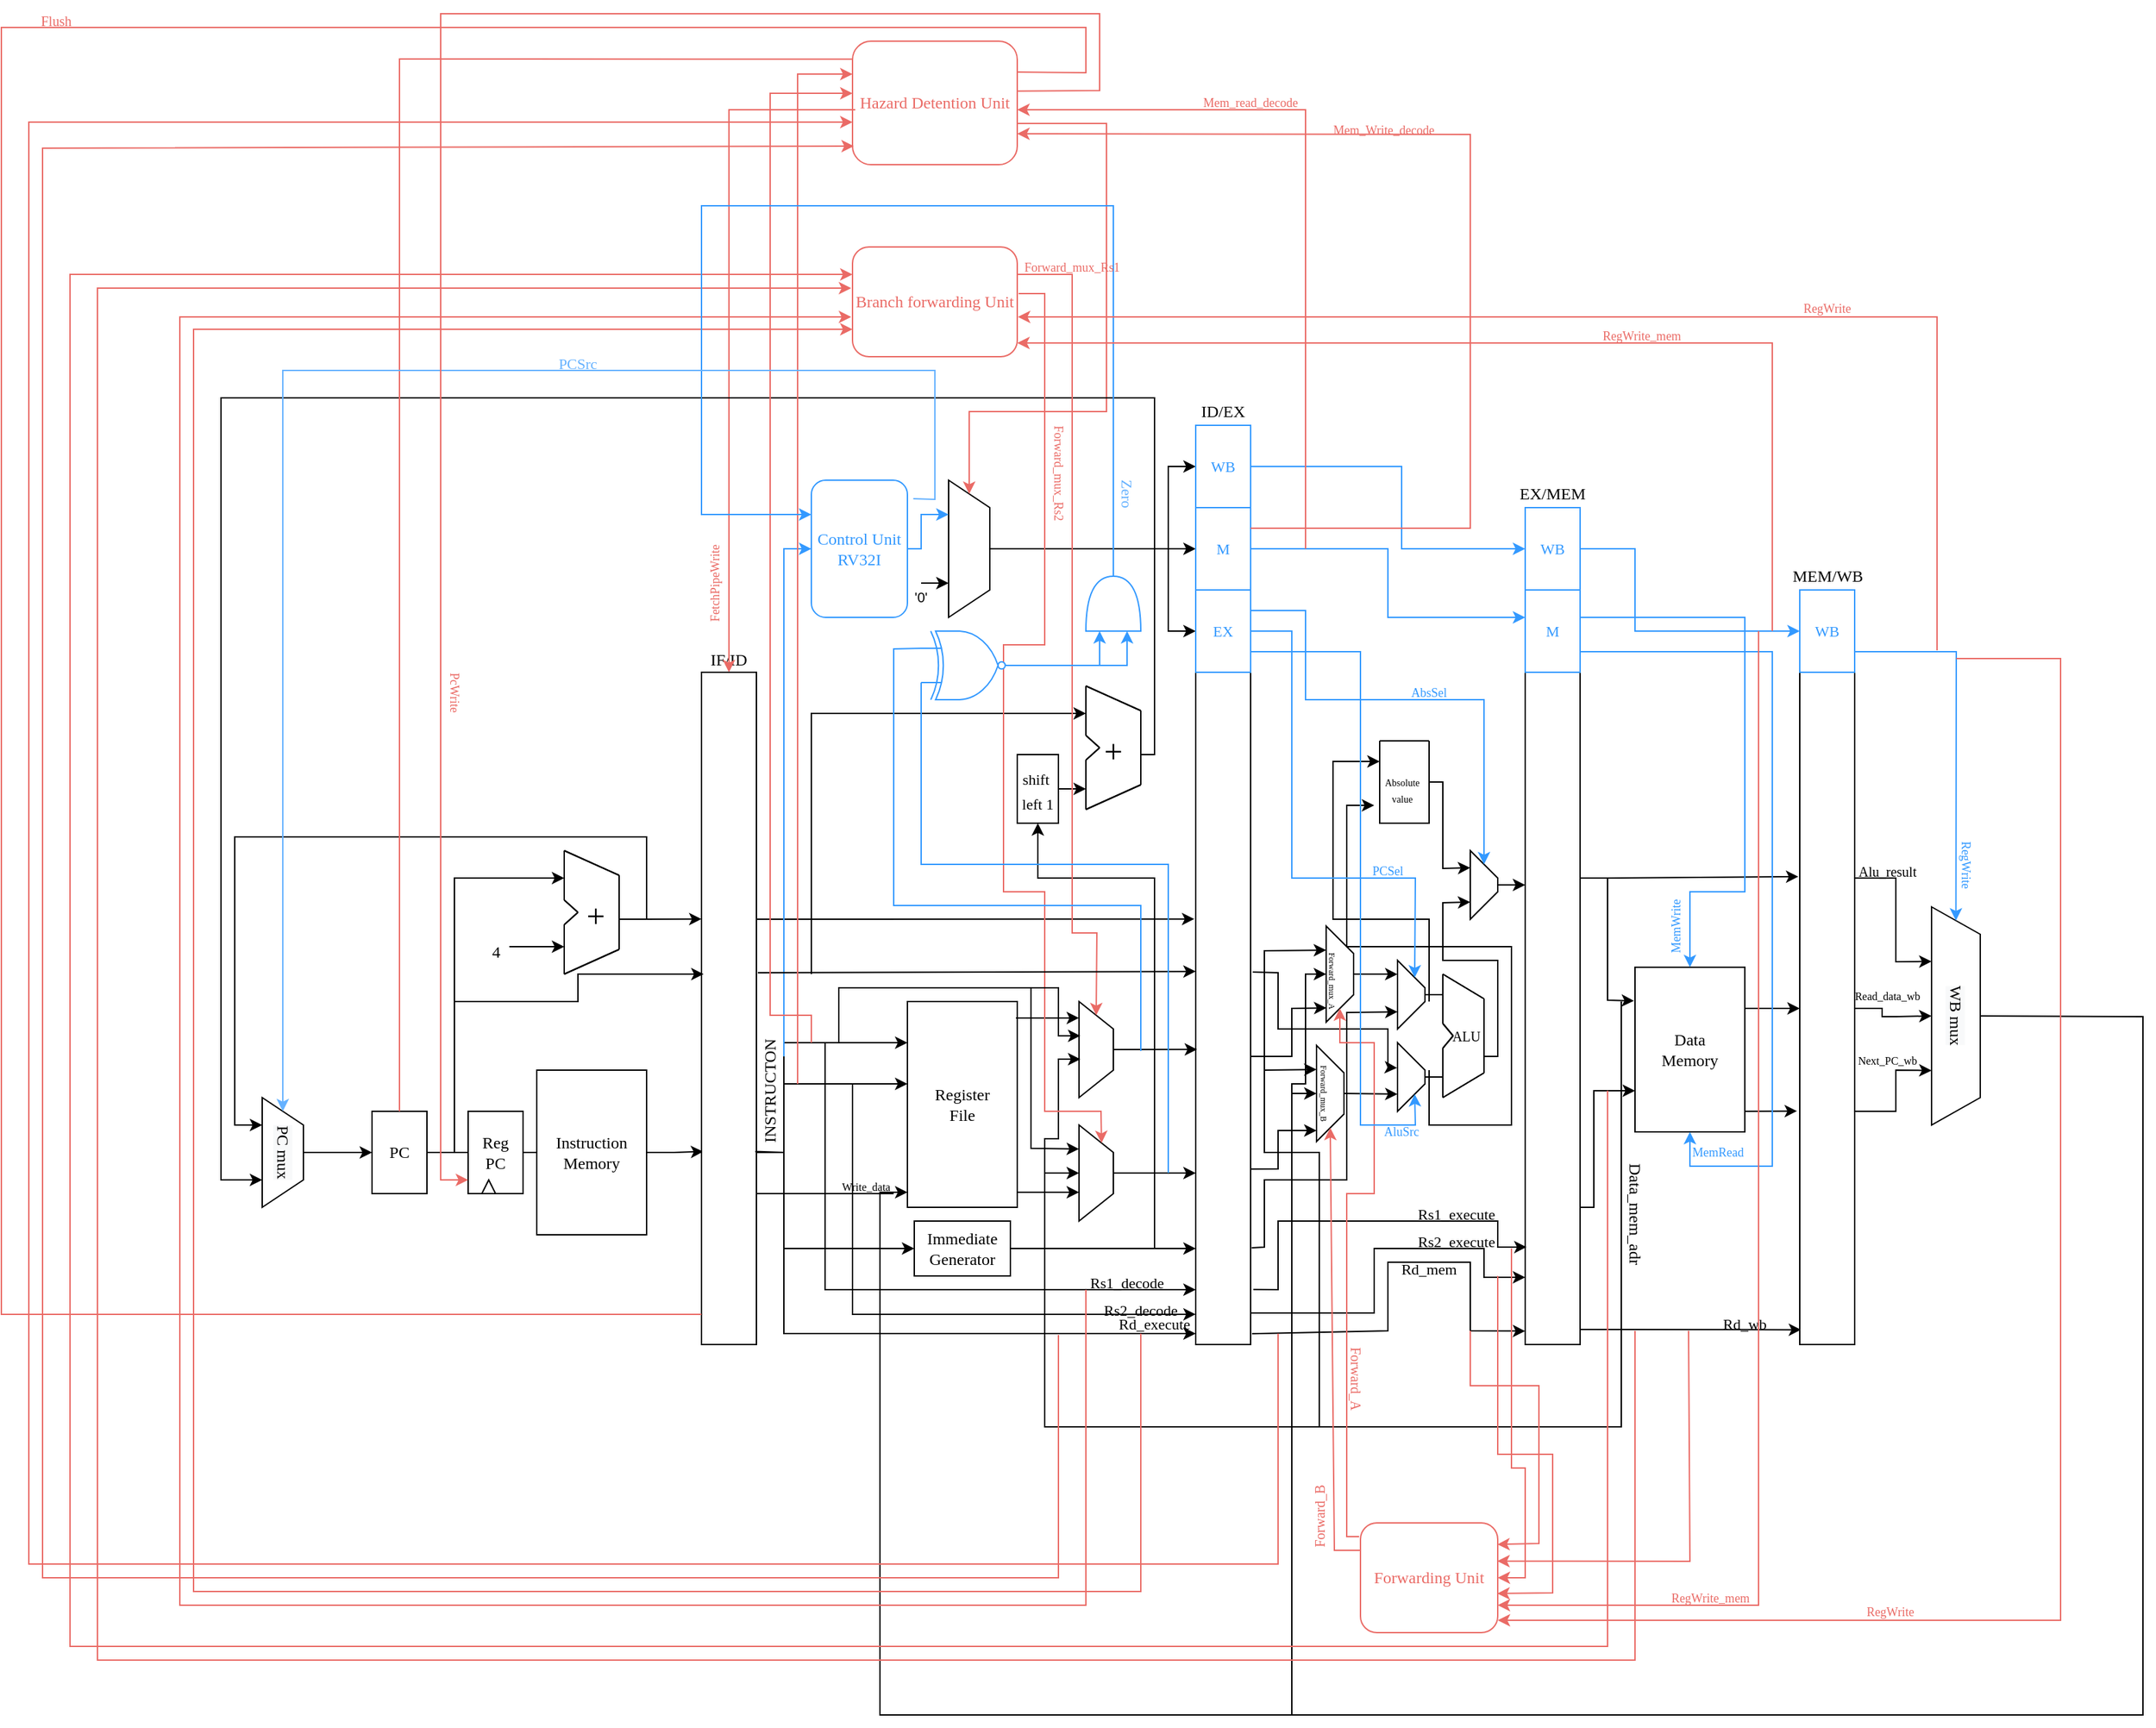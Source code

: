 <mxfile version="16.5.2" type="device"><diagram id="azKWPLhPDac-qttQemCD" name="Page-1"><mxGraphModel dx="2419" dy="1969" grid="1" gridSize="10" guides="1" tooltips="1" connect="1" arrows="1" fold="1" page="1" pageScale="1" pageWidth="827" pageHeight="1169" math="0" shadow="0"><root><mxCell id="0"/><mxCell id="1" value="Datapath" style="" parent="0"/><mxCell id="wjOAivdGiZ2GnUSQhhlL-72" style="edgeStyle=orthogonalEdgeStyle;rounded=0;orthogonalLoop=1;jettySize=auto;html=1;entryX=0.032;entryY=0.713;entryDx=0;entryDy=0;entryPerimeter=0;fontFamily=Computer Modern;fontSource=https%3A%2F%2Ffonts.googleapis.com%2Fcss%3Ffamily%3DComputer%2BModern;fontSize=12;" parent="1" source="wjOAivdGiZ2GnUSQhhlL-1" target="wjOAivdGiZ2GnUSQhhlL-71" edge="1"><mxGeometry relative="1" as="geometry"><Array as="points"/></mxGeometry></mxCell><mxCell id="wjOAivdGiZ2GnUSQhhlL-1" value="&lt;font face=&quot;Computer Modern&quot; data-font-src=&quot;https://fonts.googleapis.com/css?family=Computer+Modern&quot;&gt;Instruction&lt;br&gt;Memory&lt;/font&gt;" style="whiteSpace=wrap;html=1;" parent="1" vertex="1"><mxGeometry x="200" y="290" width="80" height="120" as="geometry"/></mxCell><mxCell id="wjOAivdGiZ2GnUSQhhlL-3" value="&lt;font face=&quot;Computer Modern&quot;&gt;Data &lt;br&gt;Memory&lt;/font&gt;" style="whiteSpace=wrap;html=1;" parent="1" vertex="1"><mxGeometry x="1000" y="215" width="80" height="120" as="geometry"/></mxCell><mxCell id="wjOAivdGiZ2GnUSQhhlL-65" style="edgeStyle=orthogonalEdgeStyle;rounded=0;orthogonalLoop=1;jettySize=auto;html=1;fontFamily=Computer Modern;fontSource=https%3A%2F%2Ffonts.googleapis.com%2Fcss%3Ffamily%3DComputer%2BModern;fontSize=12;" parent="1" source="wjOAivdGiZ2GnUSQhhlL-7" target="wjOAivdGiZ2GnUSQhhlL-63" edge="1"><mxGeometry relative="1" as="geometry"/></mxCell><mxCell id="wjOAivdGiZ2GnUSQhhlL-7" value="&lt;font face=&quot;Computer Modern&quot;&gt;&lt;span style=&quot;background-color: rgb(248 , 249 , 250)&quot;&gt;PC mux&lt;br&gt;&lt;/span&gt;&lt;/font&gt;" style="shape=trapezoid;perimeter=trapezoidPerimeter;whiteSpace=wrap;html=1;fixedSize=1;rotation=90;" parent="1" vertex="1"><mxGeometry x="-25" y="335" width="80" height="30" as="geometry"/></mxCell><mxCell id="wjOAivdGiZ2GnUSQhhlL-41" value="  ALU" style="group;fillColor=default;fontFamily=Computer Modern;fontSource=https%3A%2F%2Ffonts.googleapis.com%2Fcss%3Ffamily%3DComputer%2BModern;verticalAlign=middle;fontSize=10;" parent="1" vertex="1" connectable="0"><mxGeometry x="860" y="220" width="30" height="90" as="geometry"/></mxCell><mxCell id="wjOAivdGiZ2GnUSQhhlL-13" value="" style="endArrow=none;html=1;rounded=0;" parent="wjOAivdGiZ2GnUSQhhlL-41" edge="1"><mxGeometry width="50" height="50" relative="1" as="geometry"><mxPoint y="36" as="sourcePoint"/><mxPoint as="targetPoint"/></mxGeometry></mxCell><mxCell id="wjOAivdGiZ2GnUSQhhlL-14" value="" style="endArrow=none;html=1;rounded=0;" parent="wjOAivdGiZ2GnUSQhhlL-41" edge="1"><mxGeometry width="50" height="50" relative="1" as="geometry"><mxPoint y="90.0" as="sourcePoint"/><mxPoint y="54" as="targetPoint"/><Array as="points"><mxPoint y="90.0"/></Array></mxGeometry></mxCell><mxCell id="wjOAivdGiZ2GnUSQhhlL-15" value="" style="endArrow=none;html=1;rounded=0;" parent="wjOAivdGiZ2GnUSQhhlL-41" edge="1"><mxGeometry width="50" height="50" relative="1" as="geometry"><mxPoint y="90.0" as="sourcePoint"/><mxPoint x="30" y="72" as="targetPoint"/></mxGeometry></mxCell><mxCell id="wjOAivdGiZ2GnUSQhhlL-16" value="" style="endArrow=none;html=1;rounded=0;" parent="wjOAivdGiZ2GnUSQhhlL-41" edge="1"><mxGeometry width="50" height="50" relative="1" as="geometry"><mxPoint as="sourcePoint"/><mxPoint x="30" y="18" as="targetPoint"/></mxGeometry></mxCell><mxCell id="wjOAivdGiZ2GnUSQhhlL-17" value="" style="endArrow=none;html=1;rounded=0;" parent="wjOAivdGiZ2GnUSQhhlL-41" edge="1"><mxGeometry width="50" height="50" relative="1" as="geometry"><mxPoint x="30" y="72" as="sourcePoint"/><mxPoint x="30" y="18" as="targetPoint"/></mxGeometry></mxCell><mxCell id="wjOAivdGiZ2GnUSQhhlL-18" value="" style="endArrow=none;html=1;rounded=0;" parent="wjOAivdGiZ2GnUSQhhlL-41" edge="1"><mxGeometry width="50" height="50" relative="1" as="geometry"><mxPoint x="7.5" y="45.0" as="sourcePoint"/><mxPoint y="36" as="targetPoint"/></mxGeometry></mxCell><mxCell id="wjOAivdGiZ2GnUSQhhlL-19" value="" style="endArrow=none;html=1;rounded=0;" parent="wjOAivdGiZ2GnUSQhhlL-41" edge="1"><mxGeometry width="50" height="50" relative="1" as="geometry"><mxPoint x="7.5" y="45.0" as="sourcePoint"/><mxPoint y="54" as="targetPoint"/></mxGeometry></mxCell><mxCell id="wjOAivdGiZ2GnUSQhhlL-20" value="" style="endArrow=none;html=1;rounded=0;" parent="wjOAivdGiZ2GnUSQhhlL-41" edge="1"><mxGeometry width="50" height="50" relative="1" as="geometry"><mxPoint y="36" as="sourcePoint"/><mxPoint as="targetPoint"/></mxGeometry></mxCell><mxCell id="wjOAivdGiZ2GnUSQhhlL-21" value="" style="endArrow=none;html=1;rounded=0;" parent="wjOAivdGiZ2GnUSQhhlL-41" edge="1"><mxGeometry width="50" height="50" relative="1" as="geometry"><mxPoint y="90.0" as="sourcePoint"/><mxPoint y="54" as="targetPoint"/><Array as="points"><mxPoint y="90.0"/></Array></mxGeometry></mxCell><mxCell id="wjOAivdGiZ2GnUSQhhlL-22" value="" style="endArrow=none;html=1;rounded=0;" parent="wjOAivdGiZ2GnUSQhhlL-41" edge="1"><mxGeometry width="50" height="50" relative="1" as="geometry"><mxPoint y="90.0" as="sourcePoint"/><mxPoint x="30" y="72" as="targetPoint"/></mxGeometry></mxCell><mxCell id="wjOAivdGiZ2GnUSQhhlL-23" value="" style="endArrow=none;html=1;rounded=0;" parent="wjOAivdGiZ2GnUSQhhlL-41" edge="1"><mxGeometry width="50" height="50" relative="1" as="geometry"><mxPoint as="sourcePoint"/><mxPoint x="30" y="18" as="targetPoint"/></mxGeometry></mxCell><mxCell id="wjOAivdGiZ2GnUSQhhlL-24" value="" style="endArrow=none;html=1;rounded=0;" parent="wjOAivdGiZ2GnUSQhhlL-41" edge="1"><mxGeometry width="50" height="50" relative="1" as="geometry"><mxPoint x="30" y="72" as="sourcePoint"/><mxPoint x="30" y="18" as="targetPoint"/></mxGeometry></mxCell><mxCell id="wjOAivdGiZ2GnUSQhhlL-25" value="" style="endArrow=none;html=1;rounded=0;" parent="wjOAivdGiZ2GnUSQhhlL-41" edge="1"><mxGeometry width="50" height="50" relative="1" as="geometry"><mxPoint x="7.5" y="45.0" as="sourcePoint"/><mxPoint y="36" as="targetPoint"/></mxGeometry></mxCell><mxCell id="wjOAivdGiZ2GnUSQhhlL-26" value="" style="endArrow=none;html=1;rounded=0;" parent="wjOAivdGiZ2GnUSQhhlL-41" edge="1"><mxGeometry width="50" height="50" relative="1" as="geometry"><mxPoint x="7.5" y="45.0" as="sourcePoint"/><mxPoint y="54" as="targetPoint"/></mxGeometry></mxCell><mxCell id="wjOAivdGiZ2GnUSQhhlL-45" value=" +" style="group;fillColor=default;fontFamily=Computer Modern;fontSource=https%3A%2F%2Ffonts.googleapis.com%2Fcss%3Ffamily%3DComputer%2BModern;fontSize=24;verticalAlign=middle;align=center;" parent="1" vertex="1" connectable="0"><mxGeometry x="220" y="130" width="40" height="90" as="geometry"/></mxCell><mxCell id="wjOAivdGiZ2GnUSQhhlL-46" value="" style="endArrow=none;html=1;rounded=0;" parent="wjOAivdGiZ2GnUSQhhlL-45" edge="1"><mxGeometry width="50" height="50" relative="1" as="geometry"><mxPoint y="36" as="sourcePoint"/><mxPoint as="targetPoint"/></mxGeometry></mxCell><mxCell id="wjOAivdGiZ2GnUSQhhlL-47" value="" style="endArrow=none;html=1;rounded=0;" parent="wjOAivdGiZ2GnUSQhhlL-45" edge="1"><mxGeometry width="50" height="50" relative="1" as="geometry"><mxPoint y="90.0" as="sourcePoint"/><mxPoint y="54" as="targetPoint"/><Array as="points"><mxPoint y="90.0"/></Array></mxGeometry></mxCell><mxCell id="wjOAivdGiZ2GnUSQhhlL-48" value="" style="endArrow=none;html=1;rounded=0;" parent="wjOAivdGiZ2GnUSQhhlL-45" edge="1"><mxGeometry width="50" height="50" relative="1" as="geometry"><mxPoint y="90.0" as="sourcePoint"/><mxPoint x="40" y="72" as="targetPoint"/></mxGeometry></mxCell><mxCell id="wjOAivdGiZ2GnUSQhhlL-49" value="" style="endArrow=none;html=1;rounded=0;" parent="wjOAivdGiZ2GnUSQhhlL-45" edge="1"><mxGeometry width="50" height="50" relative="1" as="geometry"><mxPoint as="sourcePoint"/><mxPoint x="40" y="18" as="targetPoint"/></mxGeometry></mxCell><mxCell id="wjOAivdGiZ2GnUSQhhlL-50" value="" style="endArrow=none;html=1;rounded=0;" parent="wjOAivdGiZ2GnUSQhhlL-45" edge="1"><mxGeometry width="50" height="50" relative="1" as="geometry"><mxPoint x="40" y="72" as="sourcePoint"/><mxPoint x="40" y="18" as="targetPoint"/></mxGeometry></mxCell><mxCell id="wjOAivdGiZ2GnUSQhhlL-51" value="" style="endArrow=none;html=1;rounded=0;" parent="wjOAivdGiZ2GnUSQhhlL-45" edge="1"><mxGeometry width="50" height="50" relative="1" as="geometry"><mxPoint x="10" y="45.0" as="sourcePoint"/><mxPoint y="36" as="targetPoint"/></mxGeometry></mxCell><mxCell id="wjOAivdGiZ2GnUSQhhlL-52" value="" style="endArrow=none;html=1;rounded=0;" parent="wjOAivdGiZ2GnUSQhhlL-45" edge="1"><mxGeometry width="50" height="50" relative="1" as="geometry"><mxPoint x="10" y="45.0" as="sourcePoint"/><mxPoint y="54" as="targetPoint"/></mxGeometry></mxCell><mxCell id="wjOAivdGiZ2GnUSQhhlL-53" value="" style="endArrow=none;html=1;rounded=0;" parent="wjOAivdGiZ2GnUSQhhlL-45" edge="1"><mxGeometry width="50" height="50" relative="1" as="geometry"><mxPoint y="36" as="sourcePoint"/><mxPoint as="targetPoint"/></mxGeometry></mxCell><mxCell id="wjOAivdGiZ2GnUSQhhlL-54" value="" style="endArrow=none;html=1;rounded=0;" parent="wjOAivdGiZ2GnUSQhhlL-45" edge="1"><mxGeometry width="50" height="50" relative="1" as="geometry"><mxPoint y="90.0" as="sourcePoint"/><mxPoint y="54" as="targetPoint"/><Array as="points"><mxPoint y="90.0"/></Array></mxGeometry></mxCell><mxCell id="wjOAivdGiZ2GnUSQhhlL-55" value="" style="endArrow=none;html=1;rounded=0;" parent="wjOAivdGiZ2GnUSQhhlL-45" edge="1"><mxGeometry width="50" height="50" relative="1" as="geometry"><mxPoint y="90.0" as="sourcePoint"/><mxPoint x="40" y="72" as="targetPoint"/></mxGeometry></mxCell><mxCell id="wjOAivdGiZ2GnUSQhhlL-56" value="" style="endArrow=none;html=1;rounded=0;" parent="wjOAivdGiZ2GnUSQhhlL-45" edge="1"><mxGeometry width="50" height="50" relative="1" as="geometry"><mxPoint as="sourcePoint"/><mxPoint x="40" y="18" as="targetPoint"/></mxGeometry></mxCell><mxCell id="wjOAivdGiZ2GnUSQhhlL-57" value="" style="endArrow=none;html=1;rounded=0;" parent="wjOAivdGiZ2GnUSQhhlL-45" edge="1"><mxGeometry width="50" height="50" relative="1" as="geometry"><mxPoint x="40" y="72" as="sourcePoint"/><mxPoint x="40" y="18" as="targetPoint"/></mxGeometry></mxCell><mxCell id="wjOAivdGiZ2GnUSQhhlL-58" value="" style="endArrow=none;html=1;rounded=0;" parent="wjOAivdGiZ2GnUSQhhlL-45" edge="1"><mxGeometry width="50" height="50" relative="1" as="geometry"><mxPoint x="10" y="45.0" as="sourcePoint"/><mxPoint y="36" as="targetPoint"/></mxGeometry></mxCell><mxCell id="wjOAivdGiZ2GnUSQhhlL-59" value="" style="endArrow=none;html=1;rounded=0;" parent="wjOAivdGiZ2GnUSQhhlL-45" edge="1"><mxGeometry width="50" height="50" relative="1" as="geometry"><mxPoint x="10" y="45.0" as="sourcePoint"/><mxPoint y="54" as="targetPoint"/></mxGeometry></mxCell><mxCell id="wjOAivdGiZ2GnUSQhhlL-62" style="edgeStyle=orthogonalEdgeStyle;rounded=0;orthogonalLoop=1;jettySize=auto;html=1;fontFamily=Computer Modern;fontSource=https%3A%2F%2Ffonts.googleapis.com%2Fcss%3Ffamily%3DComputer%2BModern;fontSize=12;" parent="1" source="wjOAivdGiZ2GnUSQhhlL-61" edge="1"><mxGeometry relative="1" as="geometry"><mxPoint x="220" y="200" as="targetPoint"/></mxGeometry></mxCell><mxCell id="wjOAivdGiZ2GnUSQhhlL-61" value="&lt;font style=&quot;font-size: 12px&quot;&gt;4&lt;/font&gt;" style="text;html=1;align=center;verticalAlign=middle;resizable=0;points=[];autosize=1;strokeColor=none;fillColor=none;fontSize=24;fontFamily=Computer Modern;" parent="1" vertex="1"><mxGeometry x="160" y="180" width="20" height="40" as="geometry"/></mxCell><mxCell id="wjOAivdGiZ2GnUSQhhlL-64" style="edgeStyle=orthogonalEdgeStyle;rounded=0;orthogonalLoop=1;jettySize=auto;html=1;fontFamily=Computer Modern;fontSource=https%3A%2F%2Ffonts.googleapis.com%2Fcss%3Ffamily%3DComputer%2BModern;fontSize=12;" parent="1" source="wjOAivdGiZ2GnUSQhhlL-63" edge="1"><mxGeometry relative="1" as="geometry"><mxPoint x="220" y="150" as="targetPoint"/><Array as="points"><mxPoint x="140" y="350"/><mxPoint x="140" y="150"/></Array></mxGeometry></mxCell><mxCell id="wjOAivdGiZ2GnUSQhhlL-63" value="&lt;font face=&quot;Computer Modern&quot;&gt;PC&lt;/font&gt;" style="whiteSpace=wrap;html=1;" parent="1" vertex="1"><mxGeometry x="80" y="320" width="40" height="60" as="geometry"/></mxCell><mxCell id="wjOAivdGiZ2GnUSQhhlL-69" value="" style="endArrow=classic;html=1;rounded=0;fontFamily=Computer Modern;fontSource=https%3A%2F%2Ffonts.googleapis.com%2Fcss%3Ffamily%3DComputer%2BModern;fontSize=12;entryX=0.25;entryY=1;entryDx=0;entryDy=0;" parent="1" target="wjOAivdGiZ2GnUSQhhlL-7" edge="1"><mxGeometry width="50" height="50" relative="1" as="geometry"><mxPoint x="260" y="180" as="sourcePoint"/><mxPoint x="230" y="280" as="targetPoint"/><Array as="points"><mxPoint x="280" y="180"/><mxPoint x="280" y="120"/><mxPoint x="-20" y="120"/><mxPoint x="-20" y="240"/><mxPoint x="-20" y="330"/></Array></mxGeometry></mxCell><mxCell id="wjOAivdGiZ2GnUSQhhlL-91" style="edgeStyle=orthogonalEdgeStyle;rounded=0;orthogonalLoop=1;jettySize=auto;html=1;fontFamily=Computer Modern;fontSource=https%3A%2F%2Ffonts.googleapis.com%2Fcss%3Ffamily%3DComputer%2BModern;fontSize=12;fontColor=#3399FF;strokeColor=#000000;" parent="1" source="wjOAivdGiZ2GnUSQhhlL-71" target="wjOAivdGiZ2GnUSQhhlL-74" edge="1"><mxGeometry relative="1" as="geometry"><Array as="points"><mxPoint x="380" y="350"/><mxPoint x="380" y="270"/></Array></mxGeometry></mxCell><mxCell id="wjOAivdGiZ2GnUSQhhlL-93" style="edgeStyle=orthogonalEdgeStyle;rounded=0;orthogonalLoop=1;jettySize=auto;html=1;fontFamily=Computer Modern;fontSource=https%3A%2F%2Ffonts.googleapis.com%2Fcss%3Ffamily%3DComputer%2BModern;fontSize=12;fontColor=#3399FF;strokeColor=#000000;" parent="1" source="wjOAivdGiZ2GnUSQhhlL-71" target="wjOAivdGiZ2GnUSQhhlL-74" edge="1"><mxGeometry relative="1" as="geometry"><Array as="points"><mxPoint x="380" y="350"/><mxPoint x="380" y="300"/></Array></mxGeometry></mxCell><mxCell id="wjOAivdGiZ2GnUSQhhlL-71" value="IF/ID" style="whiteSpace=wrap;html=1;fontFamily=Computer Modern;fontSource=https%3A%2F%2Ffonts.googleapis.com%2Fcss%3Ffamily%3DComputer%2BModern;fontSize=12;fillColor=default;align=center;verticalAlign=bottom;labelPosition=center;verticalLabelPosition=top;" parent="1" vertex="1"><mxGeometry x="320" width="40" height="490" as="geometry"/></mxCell><mxCell id="wjOAivdGiZ2GnUSQhhlL-74" value="&lt;font face=&quot;Computer Modern&quot;&gt;Register &lt;br&gt;File&lt;/font&gt;" style="whiteSpace=wrap;html=1;" parent="1" vertex="1"><mxGeometry x="470" y="240" width="80" height="150" as="geometry"/></mxCell><mxCell id="wjOAivdGiZ2GnUSQhhlL-75" value="Immediate &lt;br&gt;Generator" style="rounded=1;whiteSpace=wrap;html=1;fontFamily=Computer Modern;fontSource=https%3A%2F%2Ffonts.googleapis.com%2Fcss%3Ffamily%3DComputer%2BModern;fontSize=12;fillColor=default;align=center;verticalAlign=middle;arcSize=0;" parent="1" vertex="1"><mxGeometry x="475" y="400" width="70" height="40" as="geometry"/></mxCell><mxCell id="wjOAivdGiZ2GnUSQhhlL-76" value="" style="whiteSpace=wrap;html=1;fontFamily=Computer Modern;fontSource=https%3A%2F%2Ffonts.googleapis.com%2Fcss%3Ffamily%3DComputer%2BModern;fontSize=12;fillColor=default;align=center;verticalAlign=bottom;labelPosition=center;verticalLabelPosition=top;" parent="1" vertex="1"><mxGeometry x="680" width="40" height="490" as="geometry"/></mxCell><mxCell id="wjOAivdGiZ2GnUSQhhlL-77" value="" style="whiteSpace=wrap;html=1;fontFamily=Computer Modern;fontSource=https%3A%2F%2Ffonts.googleapis.com%2Fcss%3Ffamily%3DComputer%2BModern;fontSize=12;fillColor=default;align=center;verticalAlign=bottom;labelPosition=center;verticalLabelPosition=top;" parent="1" vertex="1"><mxGeometry x="920" width="40" height="490" as="geometry"/></mxCell><mxCell id="wjOAivdGiZ2GnUSQhhlL-79" style="edgeStyle=orthogonalEdgeStyle;rounded=0;orthogonalLoop=1;jettySize=auto;html=1;fontFamily=Computer Modern;fontSource=https%3A%2F%2Ffonts.googleapis.com%2Fcss%3Ffamily%3DComputer%2BModern;fontSize=12;exitX=0.979;exitY=0.713;exitDx=0;exitDy=0;exitPerimeter=0;entryX=0;entryY=0.5;entryDx=0;entryDy=0;" parent="1" source="wjOAivdGiZ2GnUSQhhlL-71" target="wjOAivdGiZ2GnUSQhhlL-75" edge="1"><mxGeometry relative="1" as="geometry"><mxPoint x="290" y="359.99" as="sourcePoint"/><mxPoint x="420" y="350" as="targetPoint"/><Array as="points"><mxPoint x="362" y="349"/><mxPoint x="380" y="350"/><mxPoint x="380" y="420"/></Array></mxGeometry></mxCell><mxCell id="wjOAivdGiZ2GnUSQhhlL-89" value="&lt;font face=&quot;Computer Modern&quot;&gt;&lt;span style=&quot;background-color: rgb(248 , 249 , 250)&quot;&gt;WB mux&lt;br&gt;&lt;/span&gt;&lt;/font&gt;" style="shape=trapezoid;perimeter=trapezoidPerimeter;whiteSpace=wrap;html=1;fixedSize=1;rotation=90;" parent="1" vertex="1"><mxGeometry x="1154.25" y="232.75" width="159" height="35.5" as="geometry"/></mxCell><mxCell id="FfK5_H-MfMbyQARYvajO-21" value="&lt;font face=&quot;Computer Modern&quot;&gt;&lt;span style=&quot;background-color: rgb(248 , 249 , 250)&quot;&gt;&lt;br&gt;&lt;/span&gt;&lt;/font&gt;" style="shape=trapezoid;perimeter=trapezoidPerimeter;whiteSpace=wrap;html=1;fixedSize=1;rotation=90;" parent="1" vertex="1"><mxGeometry x="743" y="297" width="70" height="20" as="geometry"/></mxCell><mxCell id="FfK5_H-MfMbyQARYvajO-24" value="+" style="group;fillColor=default;fontFamily=Computer Modern;fontSource=https%3A%2F%2Ffonts.googleapis.com%2Fcss%3Ffamily%3DComputer%2BModern;verticalAlign=middle;fontSize=24;" parent="1" vertex="1" connectable="0"><mxGeometry x="600" y="10" width="40" height="90" as="geometry"/></mxCell><mxCell id="FfK5_H-MfMbyQARYvajO-25" value="" style="endArrow=none;html=1;rounded=0;" parent="FfK5_H-MfMbyQARYvajO-24" edge="1"><mxGeometry width="50" height="50" relative="1" as="geometry"><mxPoint y="36" as="sourcePoint"/><mxPoint as="targetPoint"/></mxGeometry></mxCell><mxCell id="FfK5_H-MfMbyQARYvajO-26" value="" style="endArrow=none;html=1;rounded=0;" parent="FfK5_H-MfMbyQARYvajO-24" edge="1"><mxGeometry width="50" height="50" relative="1" as="geometry"><mxPoint y="90.0" as="sourcePoint"/><mxPoint y="54" as="targetPoint"/><Array as="points"><mxPoint y="90.0"/></Array></mxGeometry></mxCell><mxCell id="FfK5_H-MfMbyQARYvajO-27" value="" style="endArrow=none;html=1;rounded=0;" parent="FfK5_H-MfMbyQARYvajO-24" edge="1"><mxGeometry width="50" height="50" relative="1" as="geometry"><mxPoint y="90.0" as="sourcePoint"/><mxPoint x="40" y="72" as="targetPoint"/></mxGeometry></mxCell><mxCell id="FfK5_H-MfMbyQARYvajO-28" value="" style="endArrow=none;html=1;rounded=0;" parent="FfK5_H-MfMbyQARYvajO-24" edge="1"><mxGeometry width="50" height="50" relative="1" as="geometry"><mxPoint as="sourcePoint"/><mxPoint x="40" y="18" as="targetPoint"/></mxGeometry></mxCell><mxCell id="FfK5_H-MfMbyQARYvajO-29" value="" style="endArrow=none;html=1;rounded=0;" parent="FfK5_H-MfMbyQARYvajO-24" edge="1"><mxGeometry width="50" height="50" relative="1" as="geometry"><mxPoint x="40" y="72" as="sourcePoint"/><mxPoint x="40" y="18" as="targetPoint"/></mxGeometry></mxCell><mxCell id="FfK5_H-MfMbyQARYvajO-30" value="" style="endArrow=none;html=1;rounded=0;" parent="FfK5_H-MfMbyQARYvajO-24" edge="1"><mxGeometry width="50" height="50" relative="1" as="geometry"><mxPoint x="10" y="45.0" as="sourcePoint"/><mxPoint y="36" as="targetPoint"/></mxGeometry></mxCell><mxCell id="FfK5_H-MfMbyQARYvajO-31" value="" style="endArrow=none;html=1;rounded=0;" parent="FfK5_H-MfMbyQARYvajO-24" edge="1"><mxGeometry width="50" height="50" relative="1" as="geometry"><mxPoint x="10" y="45.0" as="sourcePoint"/><mxPoint y="54" as="targetPoint"/></mxGeometry></mxCell><mxCell id="FfK5_H-MfMbyQARYvajO-32" value="" style="endArrow=none;html=1;rounded=0;" parent="FfK5_H-MfMbyQARYvajO-24" edge="1"><mxGeometry width="50" height="50" relative="1" as="geometry"><mxPoint y="36" as="sourcePoint"/><mxPoint as="targetPoint"/></mxGeometry></mxCell><mxCell id="FfK5_H-MfMbyQARYvajO-33" value="" style="endArrow=none;html=1;rounded=0;" parent="FfK5_H-MfMbyQARYvajO-24" edge="1"><mxGeometry width="50" height="50" relative="1" as="geometry"><mxPoint y="90.0" as="sourcePoint"/><mxPoint y="54" as="targetPoint"/><Array as="points"><mxPoint y="90.0"/></Array></mxGeometry></mxCell><mxCell id="FfK5_H-MfMbyQARYvajO-34" value="" style="endArrow=none;html=1;rounded=0;" parent="FfK5_H-MfMbyQARYvajO-24" edge="1"><mxGeometry width="50" height="50" relative="1" as="geometry"><mxPoint y="90.0" as="sourcePoint"/><mxPoint x="40" y="72" as="targetPoint"/></mxGeometry></mxCell><mxCell id="FfK5_H-MfMbyQARYvajO-35" value="" style="endArrow=none;html=1;rounded=0;" parent="FfK5_H-MfMbyQARYvajO-24" edge="1"><mxGeometry width="50" height="50" relative="1" as="geometry"><mxPoint as="sourcePoint"/><mxPoint x="40" y="18" as="targetPoint"/></mxGeometry></mxCell><mxCell id="FfK5_H-MfMbyQARYvajO-36" value="" style="endArrow=none;html=1;rounded=0;" parent="FfK5_H-MfMbyQARYvajO-24" edge="1"><mxGeometry width="50" height="50" relative="1" as="geometry"><mxPoint x="40" y="72" as="sourcePoint"/><mxPoint x="40" y="18" as="targetPoint"/></mxGeometry></mxCell><mxCell id="FfK5_H-MfMbyQARYvajO-37" value="" style="endArrow=none;html=1;rounded=0;" parent="FfK5_H-MfMbyQARYvajO-24" edge="1"><mxGeometry width="50" height="50" relative="1" as="geometry"><mxPoint x="10" y="45.0" as="sourcePoint"/><mxPoint y="36" as="targetPoint"/></mxGeometry></mxCell><mxCell id="FfK5_H-MfMbyQARYvajO-38" value="" style="endArrow=none;html=1;rounded=0;" parent="FfK5_H-MfMbyQARYvajO-24" edge="1"><mxGeometry width="50" height="50" relative="1" as="geometry"><mxPoint x="10" y="45.0" as="sourcePoint"/><mxPoint y="54" as="targetPoint"/></mxGeometry></mxCell><mxCell id="FfK5_H-MfMbyQARYvajO-59" value="&lt;font style=&quot;font-size: 11px&quot;&gt;shift&amp;nbsp;&lt;br&gt;left 1&lt;/font&gt;" style="rounded=0;whiteSpace=wrap;html=1;fontFamily=Computer Modern;fontSource=https%3A%2F%2Ffonts.googleapis.com%2Fcss%3Ffamily%3DComputer%2BModern;fontSize=15;strokeColor=#000000;direction=south;" parent="1" vertex="1"><mxGeometry x="550" y="60" width="30" height="50" as="geometry"/></mxCell><mxCell id="FfK5_H-MfMbyQARYvajO-66" value="" style="endArrow=classic;html=1;rounded=0;fontFamily=Computer Modern;fontSource=https%3A%2F%2Ffonts.googleapis.com%2Fcss%3Ffamily%3DComputer%2BModern;fontSize=11;strokeColor=#000000;exitX=1;exitY=0.739;exitDx=0;exitDy=0;exitPerimeter=0;" parent="1" edge="1" source="wjOAivdGiZ2GnUSQhhlL-76"><mxGeometry width="50" height="50" relative="1" as="geometry"><mxPoint x="730" y="334" as="sourcePoint"/><mxPoint x="768" y="334" as="targetPoint"/><Array as="points"><mxPoint x="740" y="362"/><mxPoint x="740" y="334"/></Array></mxGeometry></mxCell><mxCell id="FfK5_H-MfMbyQARYvajO-68" value="" style="endArrow=classic;html=1;rounded=0;fontFamily=Computer Modern;fontSource=https%3A%2F%2Ffonts.googleapis.com%2Fcss%3Ffamily%3DComputer%2BModern;fontSize=11;strokeColor=#000000;entryX=0;entryY=0.75;entryDx=0;entryDy=0;" parent="1" target="wjOAivdGiZ2GnUSQhhlL-3" edge="1"><mxGeometry width="50" height="50" relative="1" as="geometry"><mxPoint x="960" y="390" as="sourcePoint"/><mxPoint x="710" y="270" as="targetPoint"/><Array as="points"><mxPoint x="970" y="390"/><mxPoint x="970" y="305"/></Array></mxGeometry></mxCell><mxCell id="FfK5_H-MfMbyQARYvajO-71" value="" style="endArrow=classic;html=1;rounded=0;fontFamily=Computer Modern;fontSource=https%3A%2F%2Ffonts.googleapis.com%2Fcss%3Ffamily%3DComputer%2BModern;fontSize=11;strokeColor=#000000;entryX=0.75;entryY=1;entryDx=0;entryDy=0;" parent="1" target="wjOAivdGiZ2GnUSQhhlL-89" edge="1"><mxGeometry width="50" height="50" relative="1" as="geometry"><mxPoint x="1160" y="320" as="sourcePoint"/><mxPoint x="1280" y="350" as="targetPoint"/><Array as="points"><mxPoint x="1190" y="320"/><mxPoint x="1190" y="290"/></Array></mxGeometry></mxCell><mxCell id="FfK5_H-MfMbyQARYvajO-72" value="" style="endArrow=classic;html=1;rounded=0;fontFamily=Computer Modern;fontSource=https%3A%2F%2Ffonts.googleapis.com%2Fcss%3Ffamily%3DComputer%2BModern;fontSize=11;strokeColor=#000000;entryX=0;entryY=0.367;entryDx=0;entryDy=0;entryPerimeter=0;" parent="1" target="wjOAivdGiZ2GnUSQhhlL-71" edge="1"><mxGeometry width="50" height="50" relative="1" as="geometry"><mxPoint x="280" y="180" as="sourcePoint"/><mxPoint x="380" y="320" as="targetPoint"/></mxGeometry></mxCell><mxCell id="FfK5_H-MfMbyQARYvajO-73" value="" style="endArrow=classic;html=1;rounded=0;fontFamily=Computer Modern;fontSource=https%3A%2F%2Ffonts.googleapis.com%2Fcss%3Ffamily%3DComputer%2BModern;fontSize=11;strokeColor=#000000;entryX=-0.025;entryY=0.367;entryDx=0;entryDy=0;entryPerimeter=0;" parent="1" target="wjOAivdGiZ2GnUSQhhlL-76" edge="1"><mxGeometry width="50" height="50" relative="1" as="geometry"><mxPoint x="360" y="180" as="sourcePoint"/><mxPoint x="380" y="320" as="targetPoint"/></mxGeometry></mxCell><mxCell id="FfK5_H-MfMbyQARYvajO-75" value="" style="endArrow=classic;html=1;rounded=0;fontFamily=Computer Modern;fontSource=https%3A%2F%2Ffonts.googleapis.com%2Fcss%3Ffamily%3DComputer%2BModern;fontSize=11;strokeColor=#000000;entryX=-0.025;entryY=0.304;entryDx=0;entryDy=0;entryPerimeter=0;" parent="1" edge="1" target="wjOAivdGiZ2GnUSQhhlL-78"><mxGeometry width="50" height="50" relative="1" as="geometry"><mxPoint x="980" y="150" as="sourcePoint"/><mxPoint x="1120" y="137" as="targetPoint"/></mxGeometry></mxCell><mxCell id="FfK5_H-MfMbyQARYvajO-76" value="" style="endArrow=classic;html=1;rounded=0;fontFamily=Computer Modern;fontSource=https%3A%2F%2Ffonts.googleapis.com%2Fcss%3Ffamily%3DComputer%2BModern;fontSize=11;strokeColor=#000000;exitX=1;exitY=0.306;exitDx=0;exitDy=0;exitPerimeter=0;entryX=0.25;entryY=1;entryDx=0;entryDy=0;" parent="1" source="wjOAivdGiZ2GnUSQhhlL-78" target="wjOAivdGiZ2GnUSQhhlL-89" edge="1"><mxGeometry width="50" height="50" relative="1" as="geometry"><mxPoint x="970" y="320" as="sourcePoint"/><mxPoint x="1020" y="270" as="targetPoint"/><Array as="points"><mxPoint x="1190" y="150"/><mxPoint x="1190" y="211"/></Array></mxGeometry></mxCell><mxCell id="FfK5_H-MfMbyQARYvajO-77" value="" style="endArrow=classic;html=1;rounded=0;fontFamily=Computer Modern;fontSource=https%3A%2F%2Ffonts.googleapis.com%2Fcss%3Ffamily%3DComputer%2BModern;fontSize=11;strokeColor=#000000;exitX=1;exitY=0.5;exitDx=0;exitDy=0;entryX=0.5;entryY=1;entryDx=0;entryDy=0;" parent="1" source="wjOAivdGiZ2GnUSQhhlL-78" target="wjOAivdGiZ2GnUSQhhlL-89" edge="1"><mxGeometry width="50" height="50" relative="1" as="geometry"><mxPoint x="970" y="320" as="sourcePoint"/><mxPoint x="1020" y="270" as="targetPoint"/><Array as="points"><mxPoint x="1180" y="245"/><mxPoint x="1180" y="251"/><mxPoint x="1190" y="251"/></Array></mxGeometry></mxCell><mxCell id="FfK5_H-MfMbyQARYvajO-106" value="&lt;font style=&quot;font-size: 12px&quot;&gt;ID/EX&lt;/font&gt;" style="text;html=1;align=center;verticalAlign=middle;whiteSpace=wrap;rounded=0;fontFamily=Computer Modern;fontSource=https%3A%2F%2Ffonts.googleapis.com%2Fcss%3Ffamily%3DComputer%2BModern;fontSize=11;" parent="1" vertex="1"><mxGeometry x="680" y="-200" width="40" height="20" as="geometry"/></mxCell><mxCell id="FfK5_H-MfMbyQARYvajO-107" value="EX/MEM" style="text;html=1;align=center;verticalAlign=middle;whiteSpace=wrap;rounded=0;fontFamily=Computer Modern;fontSource=https%3A%2F%2Ffonts.googleapis.com%2Fcss%3Ffamily%3DComputer%2BModern;fontSize=12;" parent="1" vertex="1"><mxGeometry x="920" y="-140" width="40" height="20" as="geometry"/></mxCell><mxCell id="FfK5_H-MfMbyQARYvajO-110" value="&lt;font color=&quot;#000000&quot;&gt;MEM/WB&lt;/font&gt;" style="text;html=1;align=center;verticalAlign=middle;resizable=0;points=[];autosize=1;strokeColor=none;fillColor=none;fontSize=12;fontFamily=Computer Modern;fontColor=#3399FF;" parent="1" vertex="1"><mxGeometry x="1105" y="-80" width="70" height="20" as="geometry"/></mxCell><mxCell id="FfK5_H-MfMbyQARYvajO-118" value="" style="endArrow=classic;html=1;rounded=0;fontFamily=Computer Modern;fontSource=https%3A%2F%2Ffonts.googleapis.com%2Fcss%3Ffamily%3DComputer%2BModern;fontSize=12;fontColor=#000000;strokeColor=#3399FF;entryX=0;entryY=0.5;entryDx=0;entryDy=0;" parent="1" target="wjOAivdGiZ2GnUSQhhlL-127" edge="1"><mxGeometry width="50" height="50" relative="1" as="geometry"><mxPoint x="380" y="280" as="sourcePoint"/><mxPoint x="370" y="210" as="targetPoint"/><Array as="points"><mxPoint x="380" y="-90"/></Array></mxGeometry></mxCell><mxCell id="FfK5_H-MfMbyQARYvajO-125" value="" style="endArrow=classic;html=1;rounded=0;fontFamily=Computer Modern;fontSource=https%3A%2F%2Ffonts.googleapis.com%2Fcss%3Ffamily%3DComputer%2BModern;fontSize=10;fontColor=#3399FF;strokeColor=#000000;" parent="1" edge="1"><mxGeometry width="50" height="50" relative="1" as="geometry"><mxPoint x="380" y="420" as="sourcePoint"/><mxPoint x="680" y="482" as="targetPoint"/><Array as="points"><mxPoint x="380" y="482"/></Array></mxGeometry></mxCell><mxCell id="FfK5_H-MfMbyQARYvajO-147" value="" style="endArrow=classic;html=1;rounded=0;fontFamily=Computer Modern;fontSource=https%3A%2F%2Ffonts.googleapis.com%2Fcss%3Ffamily%3DComputer%2BModern;fontSize=9;fontColor=#3399FF;strokeColor=#000000;" parent="1" edge="1"><mxGeometry width="50" height="50" relative="1" as="geometry"><mxPoint x="410" y="270" as="sourcePoint"/><mxPoint x="680" y="450" as="targetPoint"/><Array as="points"><mxPoint x="410" y="450"/></Array></mxGeometry></mxCell><mxCell id="FfK5_H-MfMbyQARYvajO-148" value="" style="endArrow=classic;html=1;rounded=0;fontFamily=Computer Modern;fontSource=https%3A%2F%2Ffonts.googleapis.com%2Fcss%3Ffamily%3DComputer%2BModern;fontSize=9;fontColor=#3399FF;strokeColor=#000000;exitX=1.05;exitY=0.918;exitDx=0;exitDy=0;exitPerimeter=0;entryX=0.025;entryY=0.855;entryDx=0;entryDy=0;entryPerimeter=0;" parent="1" source="wjOAivdGiZ2GnUSQhhlL-76" edge="1" target="wjOAivdGiZ2GnUSQhhlL-77"><mxGeometry width="50" height="50" relative="1" as="geometry"><mxPoint x="760" y="480" as="sourcePoint"/><mxPoint x="920" y="450" as="targetPoint"/><Array as="points"><mxPoint x="740" y="450"/><mxPoint x="740" y="400"/><mxPoint x="900" y="400"/><mxPoint x="900" y="419"/></Array></mxGeometry></mxCell><mxCell id="SZNUvFIx4kTks9nQDp22-9" value="" style="shape=trapezoid;perimeter=trapezoidPerimeter;whiteSpace=wrap;html=1;fixedSize=1;fontColor=#EA6B66;strokeColor=#000000;direction=south;" parent="1" vertex="1"><mxGeometry x="500" y="-140" width="30" height="100" as="geometry"/></mxCell><mxCell id="SZNUvFIx4kTks9nQDp22-10" value="" style="endArrow=classic;html=1;rounded=0;fontColor=#EA6B66;strokeColor=#3399FF;exitX=1;exitY=0.5;exitDx=0;exitDy=0;entryX=0.25;entryY=1;entryDx=0;entryDy=0;" parent="1" source="wjOAivdGiZ2GnUSQhhlL-127" target="SZNUvFIx4kTks9nQDp22-9" edge="1"><mxGeometry width="50" height="50" relative="1" as="geometry"><mxPoint x="530" y="-10" as="sourcePoint"/><mxPoint x="580" y="-60" as="targetPoint"/><Array as="points"><mxPoint x="480" y="-90"/><mxPoint x="480" y="-115"/></Array></mxGeometry></mxCell><mxCell id="SZNUvFIx4kTks9nQDp22-11" value="" style="endArrow=classic;html=1;rounded=0;fontColor=#EA6B66;strokeColor=#000000;entryX=0.5;entryY=1;entryDx=0;entryDy=0;exitX=0.5;exitY=0;exitDx=0;exitDy=0;" parent="1" source="SZNUvFIx4kTks9nQDp22-9" target="FfK5_H-MfMbyQARYvajO-100" edge="1"><mxGeometry width="50" height="50" relative="1" as="geometry"><mxPoint x="530" y="-10" as="sourcePoint"/><mxPoint x="580" y="-60" as="targetPoint"/></mxGeometry></mxCell><mxCell id="SZNUvFIx4kTks9nQDp22-13" value="" style="endArrow=classic;html=1;rounded=0;fontColor=#EA6B66;strokeColor=#000000;entryX=0.5;entryY=1;entryDx=0;entryDy=0;" parent="1" target="FfK5_H-MfMbyQARYvajO-101" edge="1"><mxGeometry width="50" height="50" relative="1" as="geometry"><mxPoint x="660" y="-90" as="sourcePoint"/><mxPoint x="580" y="-60" as="targetPoint"/><Array as="points"><mxPoint x="660" y="-150"/></Array></mxGeometry></mxCell><mxCell id="SZNUvFIx4kTks9nQDp22-14" value="" style="endArrow=classic;html=1;rounded=0;fontColor=#EA6B66;strokeColor=#000000;entryX=0.5;entryY=1;entryDx=0;entryDy=0;" parent="1" target="FfK5_H-MfMbyQARYvajO-99" edge="1"><mxGeometry width="50" height="50" relative="1" as="geometry"><mxPoint x="660" y="-90" as="sourcePoint"/><mxPoint x="580" y="-60" as="targetPoint"/><Array as="points"><mxPoint x="660" y="-30"/></Array></mxGeometry></mxCell><mxCell id="SZNUvFIx4kTks9nQDp22-15" value="" style="endArrow=classic;html=1;rounded=0;fontColor=#EA6B66;strokeColor=#EA6B66;entryX=0;entryY=0.5;entryDx=0;entryDy=0;" parent="1" target="SZNUvFIx4kTks9nQDp22-9" edge="1"><mxGeometry width="50" height="50" relative="1" as="geometry"><mxPoint x="550" y="-400" as="sourcePoint"/><mxPoint x="580" y="-220" as="targetPoint"/><Array as="points"><mxPoint x="615" y="-400"/><mxPoint x="615" y="-190"/><mxPoint x="515" y="-190"/></Array></mxGeometry></mxCell><mxCell id="vtC-x0z6OMej3YDJqKoh-1" value="" style="shape=trapezoid;perimeter=trapezoidPerimeter;whiteSpace=wrap;html=1;fixedSize=1;direction=south;" vertex="1" parent="1"><mxGeometry x="595" y="240" width="25" height="70" as="geometry"/></mxCell><mxCell id="vtC-x0z6OMej3YDJqKoh-2" value="" style="shape=trapezoid;perimeter=trapezoidPerimeter;whiteSpace=wrap;html=1;fixedSize=1;direction=south;" vertex="1" parent="1"><mxGeometry x="595" y="330" width="25" height="70" as="geometry"/></mxCell><mxCell id="vtC-x0z6OMej3YDJqKoh-3" value="" style="endArrow=classic;html=1;rounded=0;exitX=0.988;exitY=0.08;exitDx=0;exitDy=0;exitPerimeter=0;entryX=0.171;entryY=1;entryDx=0;entryDy=0;entryPerimeter=0;" edge="1" parent="1" source="wjOAivdGiZ2GnUSQhhlL-74" target="vtC-x0z6OMej3YDJqKoh-1"><mxGeometry width="50" height="50" relative="1" as="geometry"><mxPoint x="340" y="360" as="sourcePoint"/><mxPoint x="390" y="310" as="targetPoint"/></mxGeometry></mxCell><mxCell id="vtC-x0z6OMej3YDJqKoh-5" value="" style="endArrow=classic;html=1;rounded=0;" edge="1" parent="1"><mxGeometry width="50" height="50" relative="1" as="geometry"><mxPoint x="550" y="379" as="sourcePoint"/><mxPoint x="595" y="379" as="targetPoint"/></mxGeometry></mxCell><mxCell id="vtC-x0z6OMej3YDJqKoh-6" value="" style="endArrow=classic;html=1;rounded=0;exitX=0.5;exitY=0;exitDx=0;exitDy=0;entryX=0.025;entryY=0.561;entryDx=0;entryDy=0;entryPerimeter=0;" edge="1" parent="1" source="vtC-x0z6OMej3YDJqKoh-1" target="wjOAivdGiZ2GnUSQhhlL-76"><mxGeometry width="50" height="50" relative="1" as="geometry"><mxPoint x="340" y="250" as="sourcePoint"/><mxPoint x="390" y="200" as="targetPoint"/></mxGeometry></mxCell><mxCell id="vtC-x0z6OMej3YDJqKoh-7" value="" style="endArrow=classic;html=1;rounded=0;exitX=0.5;exitY=0;exitDx=0;exitDy=0;" edge="1" parent="1" source="vtC-x0z6OMej3YDJqKoh-2"><mxGeometry width="50" height="50" relative="1" as="geometry"><mxPoint x="340" y="250" as="sourcePoint"/><mxPoint x="680" y="365" as="targetPoint"/></mxGeometry></mxCell><mxCell id="vtC-x0z6OMej3YDJqKoh-18" value="" style="endArrow=classic;html=1;rounded=0;strokeColor=#000000;" edge="1" parent="1"><mxGeometry width="50" height="50" relative="1" as="geometry"><mxPoint x="720" y="467" as="sourcePoint"/><mxPoint x="920" y="441" as="targetPoint"/><Array as="points"><mxPoint x="810" y="467"/><mxPoint x="810" y="420"/><mxPoint x="890" y="420"/><mxPoint x="890" y="441"/></Array></mxGeometry></mxCell><mxCell id="vtC-x0z6OMej3YDJqKoh-19" value="" style="endArrow=classic;html=1;rounded=0;strokeColor=#000000;exitX=1.025;exitY=0.984;exitDx=0;exitDy=0;exitPerimeter=0;entryX=0;entryY=0.98;entryDx=0;entryDy=0;entryPerimeter=0;" edge="1" parent="1" source="wjOAivdGiZ2GnUSQhhlL-76" target="wjOAivdGiZ2GnUSQhhlL-77"><mxGeometry width="50" height="50" relative="1" as="geometry"><mxPoint x="800" y="440" as="sourcePoint"/><mxPoint x="850" y="390" as="targetPoint"/><Array as="points"><mxPoint x="820" y="480"/><mxPoint x="820" y="430"/><mxPoint x="880" y="430"/><mxPoint x="880" y="480"/></Array></mxGeometry></mxCell><mxCell id="vtC-x0z6OMej3YDJqKoh-21" value="" style="endArrow=classic;html=1;rounded=0;strokeColor=#000000;entryX=0.025;entryY=0.978;entryDx=0;entryDy=0;entryPerimeter=0;" edge="1" parent="1" target="wjOAivdGiZ2GnUSQhhlL-78"><mxGeometry width="50" height="50" relative="1" as="geometry"><mxPoint x="960" y="479" as="sourcePoint"/><mxPoint x="850" y="340" as="targetPoint"/></mxGeometry></mxCell><mxCell id="vtC-x0z6OMej3YDJqKoh-42" value="&lt;font face=&quot;Computer Modern&quot;&gt;&lt;span style=&quot;background-color: rgb(248 , 249 , 250)&quot;&gt;&lt;br&gt;&lt;/span&gt;&lt;/font&gt;" style="shape=trapezoid;perimeter=trapezoidPerimeter;whiteSpace=wrap;html=1;fixedSize=1;rotation=90;" vertex="1" parent="1"><mxGeometry x="750" y="210" width="70" height="20" as="geometry"/></mxCell><mxCell id="vtC-x0z6OMej3YDJqKoh-48" value="" style="endArrow=classic;html=1;rounded=0;fontSize=10;strokeColor=#000000;entryX=0.202;entryY=1.002;entryDx=0;entryDy=0;exitX=0.5;exitY=0;exitDx=0;exitDy=0;entryPerimeter=0;" edge="1" parent="1" source="vtC-x0z6OMej3YDJqKoh-42" target="vtC-x0z6OMej3YDJqKoh-43"><mxGeometry width="50" height="50" relative="1" as="geometry"><mxPoint x="800" y="223" as="sourcePoint"/><mxPoint x="760" y="230" as="targetPoint"/><Array as="points"><mxPoint x="810" y="220"/></Array></mxGeometry></mxCell><mxCell id="vtC-x0z6OMej3YDJqKoh-50" value="" style="endArrow=classic;html=1;rounded=0;fontSize=10;strokeColor=#000000;entryX=0.038;entryY=0.449;entryDx=0;entryDy=0;entryPerimeter=0;" edge="1" parent="1" target="wjOAivdGiZ2GnUSQhhlL-71"><mxGeometry width="50" height="50" relative="1" as="geometry"><mxPoint x="140" y="240" as="sourcePoint"/><mxPoint x="290" y="230" as="targetPoint"/><Array as="points"><mxPoint x="230" y="240"/><mxPoint x="230" y="220"/></Array></mxGeometry></mxCell><mxCell id="vtC-x0z6OMej3YDJqKoh-51" value="" style="endArrow=classic;html=1;rounded=0;fontSize=10;strokeColor=#000000;exitX=1.038;exitY=0.446;exitDx=0;exitDy=0;exitPerimeter=0;entryX=0.367;entryY=1.017;entryDx=0;entryDy=0;entryPerimeter=0;" edge="1" parent="1" source="wjOAivdGiZ2GnUSQhhlL-76" target="vtC-x0z6OMej3YDJqKoh-45"><mxGeometry width="50" height="50" relative="1" as="geometry"><mxPoint x="610" y="280" as="sourcePoint"/><mxPoint x="660" y="230" as="targetPoint"/><Array as="points"><mxPoint x="740" y="219"/><mxPoint x="740" y="260"/><mxPoint x="790" y="260"/><mxPoint x="820" y="260"/><mxPoint x="820" y="288"/></Array></mxGeometry></mxCell><mxCell id="vtC-x0z6OMej3YDJqKoh-52" value="" style="endArrow=none;html=1;rounded=0;fontSize=10;strokeColor=#000000;exitX=0.5;exitY=0;exitDx=0;exitDy=0;" edge="1" parent="1" source="vtC-x0z6OMej3YDJqKoh-43"><mxGeometry width="50" height="50" relative="1" as="geometry"><mxPoint x="610" y="280" as="sourcePoint"/><mxPoint x="860" y="235" as="targetPoint"/></mxGeometry></mxCell><mxCell id="vtC-x0z6OMej3YDJqKoh-53" value="" style="endArrow=none;html=1;rounded=0;fontSize=10;strokeColor=#000000;exitX=0.5;exitY=0;exitDx=0;exitDy=0;" edge="1" parent="1" source="vtC-x0z6OMej3YDJqKoh-45"><mxGeometry width="50" height="50" relative="1" as="geometry"><mxPoint x="610" y="280" as="sourcePoint"/><mxPoint x="860" y="295" as="targetPoint"/></mxGeometry></mxCell><mxCell id="vtC-x0z6OMej3YDJqKoh-54" value="" style="endArrow=classic;html=1;rounded=0;fontSize=10;strokeColor=#000000;exitX=0.5;exitY=0;exitDx=0;exitDy=0;entryX=0.75;entryY=1;entryDx=0;entryDy=0;" edge="1" parent="1" source="FfK5_H-MfMbyQARYvajO-21" target="vtC-x0z6OMej3YDJqKoh-45"><mxGeometry width="50" height="50" relative="1" as="geometry"><mxPoint x="610" y="280" as="sourcePoint"/><mxPoint x="660" y="230" as="targetPoint"/></mxGeometry></mxCell><mxCell id="vtC-x0z6OMej3YDJqKoh-55" value="" style="endArrow=classic;html=1;rounded=0;fontSize=10;strokeColor=#000000;exitX=1.019;exitY=0.856;exitDx=0;exitDy=0;exitPerimeter=0;entryX=0.75;entryY=1;entryDx=0;entryDy=0;" edge="1" parent="1" source="wjOAivdGiZ2GnUSQhhlL-76" target="vtC-x0z6OMej3YDJqKoh-43"><mxGeometry width="50" height="50" relative="1" as="geometry"><mxPoint x="610" y="400" as="sourcePoint"/><mxPoint x="660" y="350" as="targetPoint"/><Array as="points"><mxPoint x="730" y="419"/><mxPoint x="730" y="370"/><mxPoint x="790" y="370"/><mxPoint x="790" y="248"/></Array></mxGeometry></mxCell><mxCell id="vtC-x0z6OMej3YDJqKoh-56" value="" style="endArrow=classic;html=1;rounded=0;fontSize=10;strokeColor=#000000;entryX=0.25;entryY=1;entryDx=0;entryDy=0;" edge="1" parent="1" target="FfK5_H-MfMbyQARYvajO-21"><mxGeometry width="50" height="50" relative="1" as="geometry"><mxPoint x="990" y="240" as="sourcePoint"/><mxPoint x="740" y="290" as="targetPoint"/><Array as="points"><mxPoint x="990" y="550"/><mxPoint x="770" y="550"/><mxPoint x="770" y="350"/><mxPoint x="730" y="350"/><mxPoint x="730" y="290"/></Array></mxGeometry></mxCell><mxCell id="vtC-x0z6OMej3YDJqKoh-57" value="" style="endArrow=classic;html=1;rounded=0;fontSize=10;strokeColor=#000000;entryX=0.25;entryY=1;entryDx=0;entryDy=0;" edge="1" parent="1" target="vtC-x0z6OMej3YDJqKoh-42"><mxGeometry width="50" height="50" relative="1" as="geometry"><mxPoint x="730" y="290" as="sourcePoint"/><mxPoint x="950" y="290" as="targetPoint"/><Array as="points"><mxPoint x="730" y="203"/></Array></mxGeometry></mxCell><mxCell id="vtC-x0z6OMej3YDJqKoh-72" value="" style="endArrow=classic;html=1;rounded=0;fontFamily=Computer Modern;fontSource=https%3A%2F%2Ffonts.googleapis.com%2Fcss%3Ffamily%3DComputer%2BModern;fontSize=7;strokeColor=#000000;exitX=1;exitY=0.5;exitDx=0;exitDy=0;entryX=0.25;entryY=1;entryDx=0;entryDy=0;" edge="1" parent="1" source="vtC-x0z6OMej3YDJqKoh-66" target="vtC-x0z6OMej3YDJqKoh-69"><mxGeometry width="50" height="50" relative="1" as="geometry"><mxPoint x="710" y="210" as="sourcePoint"/><mxPoint x="760" y="160" as="targetPoint"/><Array as="points"><mxPoint x="860" y="80"/><mxPoint x="860" y="143"/></Array></mxGeometry></mxCell><mxCell id="vtC-x0z6OMej3YDJqKoh-73" value="" style="endArrow=classic;html=1;rounded=0;fontFamily=Computer Modern;fontSource=https%3A%2F%2Ffonts.googleapis.com%2Fcss%3Ffamily%3DComputer%2BModern;fontSize=7;strokeColor=#000000;exitX=0.5;exitY=0;exitDx=0;exitDy=0;" edge="1" parent="1" source="vtC-x0z6OMej3YDJqKoh-69"><mxGeometry width="50" height="50" relative="1" as="geometry"><mxPoint x="710" y="210" as="sourcePoint"/><mxPoint x="920" y="155" as="targetPoint"/></mxGeometry></mxCell><mxCell id="vtC-x0z6OMej3YDJqKoh-74" value="" style="endArrow=classic;html=1;rounded=0;fontFamily=Computer Modern;fontSource=https%3A%2F%2Ffonts.googleapis.com%2Fcss%3Ffamily%3DComputer%2BModern;fontSize=7;strokeColor=#000000;entryX=0;entryY=0.25;entryDx=0;entryDy=0;" edge="1" parent="1" target="vtC-x0z6OMej3YDJqKoh-66"><mxGeometry width="50" height="50" relative="1" as="geometry"><mxPoint x="850" y="240" as="sourcePoint"/><mxPoint x="780" y="60" as="targetPoint"/><Array as="points"><mxPoint x="850" y="180"/><mxPoint x="780" y="180"/><mxPoint x="780" y="65"/></Array></mxGeometry></mxCell><mxCell id="vtC-x0z6OMej3YDJqKoh-76" value="" style="endArrow=classic;html=1;rounded=0;fontFamily=Computer Modern;fontSource=https%3A%2F%2Ffonts.googleapis.com%2Fcss%3Ffamily%3DComputer%2BModern;fontSize=7;strokeColor=#000000;" edge="1" parent="1"><mxGeometry width="50" height="50" relative="1" as="geometry"><mxPoint x="850" y="290" as="sourcePoint"/><mxPoint x="810" y="97" as="targetPoint"/><Array as="points"><mxPoint x="850" y="330"/><mxPoint x="910" y="330"/><mxPoint x="910" y="200"/><mxPoint x="790" y="200"/><mxPoint x="790" y="97"/></Array></mxGeometry></mxCell><mxCell id="vtC-x0z6OMej3YDJqKoh-81" value="" style="endArrow=classic;html=1;rounded=0;fontFamily=Computer Modern;fontSource=https%3A%2F%2Ffonts.googleapis.com%2Fcss%3Ffamily%3DComputer%2BModern;fontSize=7;strokeColor=#000000;entryX=-0.009;entryY=0.204;entryDx=0;entryDy=0;entryPerimeter=0;" edge="1" parent="1" target="wjOAivdGiZ2GnUSQhhlL-3"><mxGeometry width="50" height="50" relative="1" as="geometry"><mxPoint x="960" y="150" as="sourcePoint"/><mxPoint x="760" y="200" as="targetPoint"/><Array as="points"><mxPoint x="980" y="150"/><mxPoint x="980" y="239"/></Array></mxGeometry></mxCell><mxCell id="vtC-x0z6OMej3YDJqKoh-98" value="&lt;font color=&quot;#66b2ff&quot;&gt;Zero&lt;/font&gt;" style="text;html=1;strokeColor=none;fillColor=none;align=center;verticalAlign=middle;whiteSpace=wrap;rounded=0;fontFamily=Computer Modern;fontSource=https%3A%2F%2Ffonts.googleapis.com%2Fcss%3Ffamily%3DComputer%2BModern;fontSize=11;fontColor=#000000;rotation=90;" vertex="1" parent="1"><mxGeometry x="600" y="-145" width="60" height="30" as="geometry"/></mxCell><mxCell id="vtC-x0z6OMej3YDJqKoh-107" value="Data_mem_adr" style="text;html=1;strokeColor=none;fillColor=none;align=center;verticalAlign=middle;whiteSpace=wrap;rounded=0;fontFamily=Computer Modern;fontSource=https%3A%2F%2Ffonts.googleapis.com%2Fcss%3Ffamily%3DComputer%2BModern;fontSize=12;fontColor=#000000;rotation=90;" vertex="1" parent="1"><mxGeometry x="970" y="380" width="60" height="30" as="geometry"/></mxCell><mxCell id="vtC-x0z6OMej3YDJqKoh-108" value="" style="endArrow=classic;html=1;rounded=0;fontFamily=Computer Modern;fontSource=https%3A%2F%2Ffonts.googleapis.com%2Fcss%3Ffamily%3DComputer%2BModern;fontSize=12;fontColor=#000000;strokeColor=#000000;entryX=0.5;entryY=1;entryDx=0;entryDy=0;" edge="1" parent="1" target="vtC-x0z6OMej3YDJqKoh-2"><mxGeometry width="50" height="50" relative="1" as="geometry"><mxPoint x="770" y="550" as="sourcePoint"/><mxPoint x="590" y="360" as="targetPoint"/><Array as="points"><mxPoint x="570" y="550"/><mxPoint x="570" y="365"/></Array></mxGeometry></mxCell><mxCell id="vtC-x0z6OMej3YDJqKoh-110" value="" style="endArrow=classic;html=1;rounded=0;fontFamily=Computer Modern;fontSource=https%3A%2F%2Ffonts.googleapis.com%2Fcss%3Ffamily%3DComputer%2BModern;fontSize=12;fontColor=#000000;strokeColor=#000000;entryX=0.6;entryY=0.96;entryDx=0;entryDy=0;entryPerimeter=0;" edge="1" parent="1" target="vtC-x0z6OMej3YDJqKoh-1"><mxGeometry width="50" height="50" relative="1" as="geometry"><mxPoint x="570" y="370" as="sourcePoint"/><mxPoint x="600" y="275" as="targetPoint"/><Array as="points"><mxPoint x="570" y="340"/><mxPoint x="580" y="340"/><mxPoint x="580" y="282"/></Array></mxGeometry></mxCell><mxCell id="vtC-x0z6OMej3YDJqKoh-111" value="&lt;font style=&quot;font-size: 10px&quot;&gt;Alu_result&lt;/font&gt;" style="text;html=1;strokeColor=none;fillColor=none;align=center;verticalAlign=middle;whiteSpace=wrap;rounded=0;fontFamily=Computer Modern;fontSource=https%3A%2F%2Ffonts.googleapis.com%2Fcss%3Ffamily%3DComputer%2BModern;fontSize=12;fontColor=#000000;" vertex="1" parent="1"><mxGeometry x="1154.25" y="130" width="60" height="30" as="geometry"/></mxCell><mxCell id="vtC-x0z6OMej3YDJqKoh-112" value="&lt;font style=&quot;font-size: 8px&quot;&gt;Read_data_wb&lt;/font&gt;" style="text;html=1;strokeColor=none;fillColor=none;align=center;verticalAlign=middle;whiteSpace=wrap;rounded=0;fontFamily=Computer Modern;fontSource=https%3A%2F%2Ffonts.googleapis.com%2Fcss%3Ffamily%3DComputer%2BModern;fontSize=12;fontColor=#000000;" vertex="1" parent="1"><mxGeometry x="1154.25" y="220" width="60" height="30" as="geometry"/></mxCell><mxCell id="vtC-x0z6OMej3YDJqKoh-114" value="" style="endArrow=classic;html=1;rounded=0;fontFamily=Computer Modern;fontSource=https%3A%2F%2Ffonts.googleapis.com%2Fcss%3Ffamily%3DComputer%2BModern;fontSize=8;fontColor=#000000;strokeColor=#000000;exitX=0.5;exitY=0;exitDx=0;exitDy=0;entryX=0.5;entryY=1;entryDx=0;entryDy=0;" edge="1" parent="1" source="wjOAivdGiZ2GnUSQhhlL-89" target="FfK5_H-MfMbyQARYvajO-21"><mxGeometry width="50" height="50" relative="1" as="geometry"><mxPoint x="1040" y="460" as="sourcePoint"/><mxPoint x="720" y="782" as="targetPoint"/><Array as="points"><mxPoint x="1370" y="251"/><mxPoint x="1370" y="760"/><mxPoint x="750" y="760"/><mxPoint x="750" y="307"/></Array></mxGeometry></mxCell><mxCell id="vtC-x0z6OMej3YDJqKoh-115" value="" style="endArrow=classic;html=1;rounded=0;fontFamily=Computer Modern;fontSource=https%3A%2F%2Ffonts.googleapis.com%2Fcss%3Ffamily%3DComputer%2BModern;fontSize=8;fontColor=#000000;strokeColor=#000000;entryX=-0.05;entryY=0.638;entryDx=0;entryDy=0;entryPerimeter=0;" edge="1" parent="1" target="FfK5_H-MfMbyQARYvajO-88"><mxGeometry width="50" height="50" relative="1" as="geometry"><mxPoint x="1080" y="320" as="sourcePoint"/><mxPoint x="1090" y="310" as="targetPoint"/></mxGeometry></mxCell><mxCell id="vtC-x0z6OMej3YDJqKoh-116" value="Next_PC_wb" style="text;html=1;strokeColor=none;fillColor=none;align=center;verticalAlign=middle;whiteSpace=wrap;rounded=0;fontFamily=Computer Modern;fontSource=https%3A%2F%2Ffonts.googleapis.com%2Fcss%3Ffamily%3DComputer%2BModern;fontSize=8;fontColor=#000000;" vertex="1" parent="1"><mxGeometry x="1154.25" y="268.25" width="60" height="30" as="geometry"/></mxCell><mxCell id="vtC-x0z6OMej3YDJqKoh-117" value="" style="endArrow=classic;html=1;rounded=0;fontFamily=Computer Modern;fontSource=https%3A%2F%2Ffonts.googleapis.com%2Fcss%3Ffamily%3DComputer%2BModern;fontSize=8;fontColor=#000000;strokeColor=#000000;entryX=0;entryY=0.927;entryDx=0;entryDy=0;entryPerimeter=0;" edge="1" parent="1" target="wjOAivdGiZ2GnUSQhhlL-74"><mxGeometry width="50" height="50" relative="1" as="geometry"><mxPoint x="750" y="760" as="sourcePoint"/><mxPoint x="470" y="360" as="targetPoint"/><Array as="points"><mxPoint x="450" y="760"/><mxPoint x="450" y="379"/></Array></mxGeometry></mxCell><mxCell id="vtC-x0z6OMej3YDJqKoh-118" value="" style="endArrow=none;html=1;rounded=0;fontFamily=Computer Modern;fontSource=https%3A%2F%2Ffonts.googleapis.com%2Fcss%3Ffamily%3DComputer%2BModern;fontSize=8;fontColor=#000000;strokeColor=#000000;" edge="1" parent="1"><mxGeometry width="50" height="50" relative="1" as="geometry"><mxPoint x="360" y="380" as="sourcePoint"/><mxPoint x="460" y="380" as="targetPoint"/></mxGeometry></mxCell><mxCell id="vtC-x0z6OMej3YDJqKoh-119" value="Write_data" style="text;html=1;strokeColor=none;fillColor=none;align=center;verticalAlign=middle;whiteSpace=wrap;rounded=0;fontFamily=Computer Modern;fontSource=https%3A%2F%2Ffonts.googleapis.com%2Fcss%3Ffamily%3DComputer%2BModern;fontSize=8;fontColor=#000000;" vertex="1" parent="1"><mxGeometry x="410" y="360" width="60" height="30" as="geometry"/></mxCell><mxCell id="vtC-x0z6OMej3YDJqKoh-121" value="" style="endArrow=classic;html=1;rounded=0;fontFamily=Computer Modern;fontSource=https%3A%2F%2Ffonts.googleapis.com%2Fcss%3Ffamily%3DComputer%2BModern;fontSize=8;fontColor=#000000;strokeColor=#000000;entryX=0.5;entryY=1;entryDx=0;entryDy=0;" edge="1" parent="1" target="vtC-x0z6OMej3YDJqKoh-42"><mxGeometry width="50" height="50" relative="1" as="geometry"><mxPoint x="750" y="310" as="sourcePoint"/><mxPoint x="540" y="360" as="targetPoint"/><Array as="points"><mxPoint x="750" y="300"/><mxPoint x="760" y="300"/><mxPoint x="760" y="270"/><mxPoint x="760" y="220"/></Array></mxGeometry></mxCell><mxCell id="vtC-x0z6OMej3YDJqKoh-122" value="&lt;font style=&quot;font-size: 9px&quot; color=&quot;#ea6b66&quot;&gt;FetchPipeWrite&lt;/font&gt;" style="text;html=1;strokeColor=none;fillColor=none;align=center;verticalAlign=middle;whiteSpace=wrap;rounded=0;fontFamily=Computer Modern;fontSource=https%3A%2F%2Ffonts.googleapis.com%2Fcss%3Ffamily%3DComputer%2BModern;fontSize=8;fontColor=#000000;rotation=270;" vertex="1" parent="1"><mxGeometry x="300" y="-80" width="60" height="30" as="geometry"/></mxCell><mxCell id="vtC-x0z6OMej3YDJqKoh-123" value="&lt;font face=&quot;Computer Modern&quot;&gt;Reg&lt;br&gt;PC&lt;br&gt;&lt;/font&gt;" style="whiteSpace=wrap;html=1;" vertex="1" parent="1"><mxGeometry x="150" y="320" width="40" height="60" as="geometry"/></mxCell><mxCell id="vtC-x0z6OMej3YDJqKoh-136" value="Forward_mux_B" style="text;html=1;strokeColor=none;fillColor=none;align=center;verticalAlign=middle;whiteSpace=wrap;rounded=0;fontFamily=Computer Modern;fontSource=https%3A%2F%2Ffonts.googleapis.com%2Fcss%3Ffamily%3DComputer%2BModern;fontSize=6;fontColor=#000000;rotation=90;" vertex="1" parent="1"><mxGeometry x="743" y="292" width="60" height="30" as="geometry"/></mxCell><mxCell id="wjOAivdGiZ2GnUSQhhlL-124" value="Controls" parent="0"/><mxCell id="wjOAivdGiZ2GnUSQhhlL-126" value="&lt;font color=&quot;#ea6b66&quot;&gt;Hazard Detention Unit&lt;/font&gt;" style="rounded=1;whiteSpace=wrap;html=1;fontFamily=Computer Modern;fontSource=https%3A%2F%2Ffonts.googleapis.com%2Fcss%3Ffamily%3DComputer%2BModern;fontSize=12;fillColor=default;align=center;verticalAlign=middle;fontColor=#66B2FF;strokeColor=#EA6B66;" parent="wjOAivdGiZ2GnUSQhhlL-124" vertex="1"><mxGeometry x="430" y="-460" width="120" height="90" as="geometry"/></mxCell><mxCell id="wjOAivdGiZ2GnUSQhhlL-127" value="&lt;font color=&quot;#3399ff&quot;&gt;Control Unit&lt;br&gt;RV32I&lt;br&gt;&lt;/font&gt;" style="rounded=1;whiteSpace=wrap;html=1;fontFamily=Computer Modern;fontSource=https%3A%2F%2Ffonts.googleapis.com%2Fcss%3Ffamily%3DComputer%2BModern;fontSize=12;fillColor=default;align=center;verticalAlign=middle;fontColor=#66B2FF;strokeColor=#3399FF;" parent="wjOAivdGiZ2GnUSQhhlL-124" vertex="1"><mxGeometry x="400" y="-140" width="70" height="100" as="geometry"/></mxCell><mxCell id="wjOAivdGiZ2GnUSQhhlL-128" value="&lt;font color=&quot;#ea6b66&quot;&gt;Forwarding Unit&lt;/font&gt;" style="rounded=1;whiteSpace=wrap;html=1;fontFamily=Computer Modern;fontSource=https%3A%2F%2Ffonts.googleapis.com%2Fcss%3Ffamily%3DComputer%2BModern;fontSize=12;fillColor=default;align=center;verticalAlign=middle;fontColor=#66B2FF;strokeColor=#EA6B66;" parent="wjOAivdGiZ2GnUSQhhlL-124" vertex="1"><mxGeometry x="800" y="620" width="100" height="80" as="geometry"/></mxCell><mxCell id="FfK5_H-MfMbyQARYvajO-44" value="" style="endArrow=classic;html=1;rounded=0;fontSize=15;entryX=0.852;entryY=0.989;entryDx=0;entryDy=0;entryPerimeter=0;" parent="wjOAivdGiZ2GnUSQhhlL-124" target="vtC-x0z6OMej3YDJqKoh-42" edge="1"><mxGeometry width="50" height="50" relative="1" as="geometry"><mxPoint x="720" y="280" as="sourcePoint"/><mxPoint x="766" y="233.5" as="targetPoint"/><Array as="points"><mxPoint x="750" y="280"/><mxPoint x="750" y="245"/></Array></mxGeometry></mxCell><mxCell id="FfK5_H-MfMbyQARYvajO-50" value="" style="endArrow=classic;html=1;rounded=0;fontSize=15;exitX=1;exitY=0.25;exitDx=0;exitDy=0;" parent="wjOAivdGiZ2GnUSQhhlL-124" source="wjOAivdGiZ2GnUSQhhlL-3" target="wjOAivdGiZ2GnUSQhhlL-78" edge="1"><mxGeometry width="50" height="50" relative="1" as="geometry"><mxPoint x="780" y="270" as="sourcePoint"/><mxPoint x="830" y="220" as="targetPoint"/></mxGeometry></mxCell><mxCell id="FfK5_H-MfMbyQARYvajO-88" value="" style="swimlane;startSize=0;fontFamily=Computer Modern;fontSource=https%3A%2F%2Ffonts.googleapis.com%2Fcss%3Ffamily%3DComputer%2BModern;fontSize=11;strokeColor=#3399FF;" parent="wjOAivdGiZ2GnUSQhhlL-124" vertex="1"><mxGeometry x="1120" y="20" width="40" height="470" as="geometry"/></mxCell><mxCell id="wjOAivdGiZ2GnUSQhhlL-78" value="" style="whiteSpace=wrap;html=1;fontFamily=Computer Modern;fontSource=https%3A%2F%2Ffonts.googleapis.com%2Fcss%3Ffamily%3DComputer%2BModern;fontSize=12;fillColor=default;align=center;verticalAlign=bottom;labelPosition=center;verticalLabelPosition=top;" parent="FfK5_H-MfMbyQARYvajO-88" vertex="1"><mxGeometry y="-20" width="40" height="490" as="geometry"/></mxCell><mxCell id="FfK5_H-MfMbyQARYvajO-96" value="&lt;font color=&quot;#3399ff&quot;&gt;WB&lt;/font&gt;" style="rounded=0;whiteSpace=wrap;html=1;fontFamily=Computer Modern;fontSource=https%3A%2F%2Ffonts.googleapis.com%2Fcss%3Ffamily%3DComputer%2BModern;fontSize=11;strokeColor=#3399FF;direction=south;" parent="wjOAivdGiZ2GnUSQhhlL-124" vertex="1"><mxGeometry x="1120" y="-60" width="40" height="60" as="geometry"/></mxCell><mxCell id="FfK5_H-MfMbyQARYvajO-97" value="&lt;font color=&quot;#3399ff&quot;&gt;M&lt;/font&gt;" style="rounded=0;whiteSpace=wrap;html=1;fontFamily=Computer Modern;fontSource=https%3A%2F%2Ffonts.googleapis.com%2Fcss%3Ffamily%3DComputer%2BModern;fontSize=11;strokeColor=#3399FF;direction=south;" parent="wjOAivdGiZ2GnUSQhhlL-124" vertex="1"><mxGeometry x="920" y="-60" width="40" height="60" as="geometry"/></mxCell><mxCell id="FfK5_H-MfMbyQARYvajO-98" value="&lt;font color=&quot;#3399ff&quot;&gt;WB&lt;/font&gt;" style="rounded=0;whiteSpace=wrap;html=1;fontFamily=Computer Modern;fontSource=https%3A%2F%2Ffonts.googleapis.com%2Fcss%3Ffamily%3DComputer%2BModern;fontSize=11;strokeColor=#3399FF;direction=south;" parent="wjOAivdGiZ2GnUSQhhlL-124" vertex="1"><mxGeometry x="920" y="-120" width="40" height="60" as="geometry"/></mxCell><mxCell id="FfK5_H-MfMbyQARYvajO-99" value="&lt;font color=&quot;#3399ff&quot;&gt;EX&lt;/font&gt;" style="rounded=0;whiteSpace=wrap;html=1;fontFamily=Computer Modern;fontSource=https%3A%2F%2Ffonts.googleapis.com%2Fcss%3Ffamily%3DComputer%2BModern;fontSize=11;strokeColor=#3399FF;direction=south;" parent="wjOAivdGiZ2GnUSQhhlL-124" vertex="1"><mxGeometry x="680" y="-60" width="40" height="60" as="geometry"/></mxCell><mxCell id="FfK5_H-MfMbyQARYvajO-100" value="&lt;font color=&quot;#3399ff&quot;&gt;M&lt;/font&gt;" style="rounded=0;whiteSpace=wrap;html=1;fontFamily=Computer Modern;fontSource=https%3A%2F%2Ffonts.googleapis.com%2Fcss%3Ffamily%3DComputer%2BModern;fontSize=11;strokeColor=#3399FF;direction=south;" parent="wjOAivdGiZ2GnUSQhhlL-124" vertex="1"><mxGeometry x="680" y="-120" width="40" height="60" as="geometry"/></mxCell><mxCell id="FfK5_H-MfMbyQARYvajO-101" value="&lt;font color=&quot;#3399ff&quot;&gt;WB&lt;/font&gt;" style="rounded=0;whiteSpace=wrap;html=1;fontFamily=Computer Modern;fontSource=https%3A%2F%2Ffonts.googleapis.com%2Fcss%3Ffamily%3DComputer%2BModern;fontSize=11;strokeColor=#3399FF;direction=south;" parent="wjOAivdGiZ2GnUSQhhlL-124" vertex="1"><mxGeometry x="680" y="-180" width="40" height="60" as="geometry"/></mxCell><mxCell id="FfK5_H-MfMbyQARYvajO-102" value="" style="endArrow=classic;html=1;rounded=0;fontFamily=Computer Modern;fontSource=https%3A%2F%2Ffonts.googleapis.com%2Fcss%3Ffamily%3DComputer%2BModern;fontSize=11;fontColor=#3399FF;strokeColor=#3399FF;exitX=0.5;exitY=0;exitDx=0;exitDy=0;" parent="wjOAivdGiZ2GnUSQhhlL-124" source="FfK5_H-MfMbyQARYvajO-100" edge="1"><mxGeometry width="50" height="50" relative="1" as="geometry"><mxPoint x="690" y="50" as="sourcePoint"/><mxPoint x="920" y="-40" as="targetPoint"/><Array as="points"><mxPoint x="820" y="-90"/><mxPoint x="820" y="-40"/></Array></mxGeometry></mxCell><mxCell id="FfK5_H-MfMbyQARYvajO-127" value="" style="endArrow=classic;html=1;rounded=0;fontFamily=Computer Modern;fontSource=https%3A%2F%2Ffonts.googleapis.com%2Fcss%3Ffamily%3DComputer%2BModern;fontSize=10;fontColor=#3399FF;strokeColor=#3399FF;exitX=0.5;exitY=0;exitDx=0;exitDy=0;entryX=0.5;entryY=1;entryDx=0;entryDy=0;" parent="wjOAivdGiZ2GnUSQhhlL-124" source="FfK5_H-MfMbyQARYvajO-101" target="FfK5_H-MfMbyQARYvajO-98" edge="1"><mxGeometry width="50" height="50" relative="1" as="geometry"><mxPoint x="710" y="-50" as="sourcePoint"/><mxPoint x="760" y="-100" as="targetPoint"/><Array as="points"><mxPoint x="830" y="-150"/><mxPoint x="830" y="-90"/></Array></mxGeometry></mxCell><mxCell id="FfK5_H-MfMbyQARYvajO-128" value="" style="endArrow=classic;html=1;rounded=0;fontFamily=Computer Modern;fontSource=https%3A%2F%2Ffonts.googleapis.com%2Fcss%3Ffamily%3DComputer%2BModern;fontSize=10;fontColor=#3399FF;strokeColor=#3399FF;exitX=0.5;exitY=0;exitDx=0;exitDy=0;entryX=0.5;entryY=1;entryDx=0;entryDy=0;" parent="wjOAivdGiZ2GnUSQhhlL-124" source="FfK5_H-MfMbyQARYvajO-98" target="FfK5_H-MfMbyQARYvajO-96" edge="1"><mxGeometry width="50" height="50" relative="1" as="geometry"><mxPoint x="710" y="-50" as="sourcePoint"/><mxPoint x="760" y="-100" as="targetPoint"/><Array as="points"><mxPoint x="1000" y="-90"/><mxPoint x="1000" y="-30"/></Array></mxGeometry></mxCell><mxCell id="FfK5_H-MfMbyQARYvajO-131" value="" style="endArrow=classic;html=1;rounded=0;fontFamily=Computer Modern;fontSource=https%3A%2F%2Ffonts.googleapis.com%2Fcss%3Ffamily%3DComputer%2BModern;fontSize=10;fontColor=#3399FF;strokeColor=#3399FF;exitX=0.75;exitY=0;exitDx=0;exitDy=0;entryX=0;entryY=0.5;entryDx=0;entryDy=0;" parent="wjOAivdGiZ2GnUSQhhlL-124" source="FfK5_H-MfMbyQARYvajO-96" target="wjOAivdGiZ2GnUSQhhlL-89" edge="1"><mxGeometry width="50" height="50" relative="1" as="geometry"><mxPoint x="1130" y="160" as="sourcePoint"/><mxPoint x="1180" y="110" as="targetPoint"/><Array as="points"><mxPoint x="1234" y="-15"/></Array></mxGeometry></mxCell><mxCell id="FfK5_H-MfMbyQARYvajO-132" value="" style="endArrow=classic;html=1;rounded=0;fontFamily=Computer Modern;fontSource=https%3A%2F%2Ffonts.googleapis.com%2Fcss%3Ffamily%3DComputer%2BModern;fontSize=10;fontColor=#3399FF;strokeColor=#3399FF;entryX=0.5;entryY=0;entryDx=0;entryDy=0;" parent="wjOAivdGiZ2GnUSQhhlL-124" target="wjOAivdGiZ2GnUSQhhlL-3" edge="1"><mxGeometry width="50" height="50" relative="1" as="geometry"><mxPoint x="960" y="-40" as="sourcePoint"/><mxPoint x="1080" y="110" as="targetPoint"/><Array as="points"><mxPoint x="1080" y="-40"/><mxPoint x="1080" y="160"/><mxPoint x="1040" y="160"/></Array></mxGeometry></mxCell><mxCell id="FfK5_H-MfMbyQARYvajO-133" value="" style="endArrow=classic;html=1;rounded=0;fontFamily=Computer Modern;fontSource=https%3A%2F%2Ffonts.googleapis.com%2Fcss%3Ffamily%3DComputer%2BModern;fontSize=10;fontColor=#3399FF;strokeColor=#3399FF;entryX=0.5;entryY=1;entryDx=0;entryDy=0;exitX=0.75;exitY=0;exitDx=0;exitDy=0;" parent="wjOAivdGiZ2GnUSQhhlL-124" source="FfK5_H-MfMbyQARYvajO-97" target="wjOAivdGiZ2GnUSQhhlL-3" edge="1"><mxGeometry width="50" height="50" relative="1" as="geometry"><mxPoint x="1100" y="170" as="sourcePoint"/><mxPoint x="1080" y="160" as="targetPoint"/><Array as="points"><mxPoint x="1100" y="-15"/><mxPoint x="1100" y="360"/><mxPoint x="1040" y="360"/></Array></mxGeometry></mxCell><mxCell id="FfK5_H-MfMbyQARYvajO-137" value="MemRead" style="text;html=1;align=center;verticalAlign=middle;resizable=0;points=[];autosize=1;strokeColor=none;fillColor=none;fontSize=9;fontFamily=Computer Modern;fontColor=#3399FF;" parent="wjOAivdGiZ2GnUSQhhlL-124" vertex="1"><mxGeometry x="1035" y="340" width="50" height="20" as="geometry"/></mxCell><mxCell id="FfK5_H-MfMbyQARYvajO-139" value="MemWrite" style="text;html=1;strokeColor=none;fillColor=none;align=center;verticalAlign=middle;whiteSpace=wrap;rounded=0;fontFamily=Computer Modern;fontSource=https%3A%2F%2Ffonts.googleapis.com%2Fcss%3Ffamily%3DComputer%2BModern;fontSize=9;fontColor=#3399FF;rotation=270;" parent="wjOAivdGiZ2GnUSQhhlL-124" vertex="1"><mxGeometry x="1000" y="170" width="60" height="30" as="geometry"/></mxCell><mxCell id="FfK5_H-MfMbyQARYvajO-140" value="RegWrite&lt;br&gt;" style="text;html=1;align=center;verticalAlign=middle;resizable=0;points=[];autosize=1;strokeColor=none;fillColor=none;fontSize=9;fontFamily=Computer Modern;fontColor=#3399FF;rotation=90;" parent="wjOAivdGiZ2GnUSQhhlL-124" vertex="1"><mxGeometry x="1216" y="130" width="50" height="20" as="geometry"/></mxCell><mxCell id="FfK5_H-MfMbyQARYvajO-153" value="" style="endArrow=classic;html=1;rounded=0;fontFamily=Computer Modern;fontSource=https%3A%2F%2Ffonts.googleapis.com%2Fcss%3Ffamily%3DComputer%2BModern;fontSize=9;fontColor=#3399FF;strokeColor=#EA6B66;entryX=1;entryY=0.5;entryDx=0;entryDy=0;" parent="wjOAivdGiZ2GnUSQhhlL-124" target="vtC-x0z6OMej3YDJqKoh-42" edge="1"><mxGeometry width="50" height="50" relative="1" as="geometry"><mxPoint x="799" y="630" as="sourcePoint"/><mxPoint x="774" y="239.0" as="targetPoint"/><Array as="points"><mxPoint x="790" y="630"/><mxPoint x="790" y="380"/><mxPoint x="810" y="380"/><mxPoint x="810" y="270"/><mxPoint x="785" y="270"/></Array></mxGeometry></mxCell><mxCell id="FfK5_H-MfMbyQARYvajO-154" value="" style="endArrow=classic;html=1;rounded=0;fontFamily=Computer Modern;fontSource=https%3A%2F%2Ffonts.googleapis.com%2Fcss%3Ffamily%3DComputer%2BModern;fontSize=9;fontColor=#3399FF;strokeColor=#EA6B66;entryX=1;entryY=0.5;entryDx=0;entryDy=0;" parent="wjOAivdGiZ2GnUSQhhlL-124" target="FfK5_H-MfMbyQARYvajO-21" edge="1"><mxGeometry width="50" height="50" relative="1" as="geometry"><mxPoint x="800" y="640" as="sourcePoint"/><mxPoint x="670" y="490" as="targetPoint"/><Array as="points"><mxPoint x="781" y="640"/></Array></mxGeometry></mxCell><mxCell id="FfK5_H-MfMbyQARYvajO-157" value="" style="endArrow=classic;html=1;rounded=0;fontFamily=Computer Modern;fontSource=https%3A%2F%2Ffonts.googleapis.com%2Fcss%3Ffamily%3DComputer%2BModern;fontSize=9;fontColor=#3399FF;strokeColor=#EA6B66;entryX=0.5;entryY=0;entryDx=0;entryDy=0;" parent="wjOAivdGiZ2GnUSQhhlL-124" target="wjOAivdGiZ2GnUSQhhlL-71" edge="1"><mxGeometry width="50" height="50" relative="1" as="geometry"><mxPoint x="432" y="-410" as="sourcePoint"/><mxPoint x="370" y="-250" as="targetPoint"/><Array as="points"><mxPoint x="340" y="-410"/></Array></mxGeometry></mxCell><mxCell id="FfK5_H-MfMbyQARYvajO-158" value="" style="endArrow=classic;html=1;rounded=0;fontFamily=Computer Modern;fontSource=https%3A%2F%2Ffonts.googleapis.com%2Fcss%3Ffamily%3DComputer%2BModern;fontSize=9;fontColor=#3399FF;strokeColor=#EA6B66;" parent="wjOAivdGiZ2GnUSQhhlL-124" edge="1"><mxGeometry width="50" height="50" relative="1" as="geometry"><mxPoint x="760" y="-90" as="sourcePoint"/><mxPoint x="550" y="-410" as="targetPoint"/><Array as="points"><mxPoint x="760" y="-410"/></Array></mxGeometry></mxCell><mxCell id="UBHcaf4cAAEvOL-kawCh-2" value="&lt;font color=&quot;#ea6b66&quot;&gt;Branch forwarding Unit&lt;br&gt;&lt;/font&gt;" style="rounded=1;whiteSpace=wrap;html=1;fontFamily=Computer Modern;fontSource=https%3A%2F%2Ffonts.googleapis.com%2Fcss%3Ffamily%3DComputer%2BModern;fontSize=12;fillColor=default;align=center;verticalAlign=middle;fontColor=#66B2FF;strokeColor=#EA6B66;" parent="wjOAivdGiZ2GnUSQhhlL-124" vertex="1"><mxGeometry x="430" y="-310" width="120" height="80" as="geometry"/></mxCell><mxCell id="UBHcaf4cAAEvOL-kawCh-3" value="" style="endArrow=classic;html=1;rounded=0;exitX=0.5;exitY=0;exitDx=0;exitDy=0;" parent="wjOAivdGiZ2GnUSQhhlL-124" source="FfK5_H-MfMbyQARYvajO-59" edge="1"><mxGeometry width="50" height="50" relative="1" as="geometry"><mxPoint x="570" y="180" as="sourcePoint"/><mxPoint x="600" y="85" as="targetPoint"/></mxGeometry></mxCell><mxCell id="UBHcaf4cAAEvOL-kawCh-4" value="" style="endArrow=classic;html=1;rounded=0;exitX=1;exitY=0.5;exitDx=0;exitDy=0;entryX=1;entryY=0.5;entryDx=0;entryDy=0;" parent="wjOAivdGiZ2GnUSQhhlL-124" source="wjOAivdGiZ2GnUSQhhlL-75" target="FfK5_H-MfMbyQARYvajO-59" edge="1"><mxGeometry width="50" height="50" relative="1" as="geometry"><mxPoint x="570" y="390" as="sourcePoint"/><mxPoint x="620" y="340" as="targetPoint"/><Array as="points"><mxPoint x="650" y="420"/><mxPoint x="650" y="150"/><mxPoint x="565" y="150"/></Array></mxGeometry></mxCell><mxCell id="UBHcaf4cAAEvOL-kawCh-5" value="" style="endArrow=classic;html=1;rounded=0;" parent="wjOAivdGiZ2GnUSQhhlL-124" edge="1"><mxGeometry width="50" height="50" relative="1" as="geometry"><mxPoint x="560" y="420" as="sourcePoint"/><mxPoint x="680" y="420" as="targetPoint"/></mxGeometry></mxCell><mxCell id="UBHcaf4cAAEvOL-kawCh-6" value="" style="endArrow=classic;html=1;rounded=0;" parent="wjOAivdGiZ2GnUSQhhlL-124" edge="1"><mxGeometry width="50" height="50" relative="1" as="geometry"><mxPoint x="400" y="220" as="sourcePoint"/><mxPoint x="600" y="30" as="targetPoint"/><Array as="points"><mxPoint x="400" y="30"/></Array></mxGeometry></mxCell><mxCell id="UBHcaf4cAAEvOL-kawCh-8" value="" style="endArrow=classic;html=1;rounded=0;entryX=0.75;entryY=1;entryDx=0;entryDy=0;" parent="wjOAivdGiZ2GnUSQhhlL-124" target="wjOAivdGiZ2GnUSQhhlL-7" edge="1"><mxGeometry width="50" height="50" relative="1" as="geometry"><mxPoint x="640" y="60" as="sourcePoint"/><mxPoint x="-70" y="350" as="targetPoint"/><Array as="points"><mxPoint x="650" y="60"/><mxPoint x="650" y="-200"/><mxPoint x="60" y="-200"/><mxPoint x="-30" y="-200"/><mxPoint x="-30" y="370"/></Array></mxGeometry></mxCell><mxCell id="vtC-x0z6OMej3YDJqKoh-8" value="" style="endArrow=classic;html=1;rounded=0;exitX=1;exitY=0.25;exitDx=0;exitDy=0;entryX=0;entryY=0.5;entryDx=0;entryDy=0;strokeColor=#EA6B66;" edge="1" parent="wjOAivdGiZ2GnUSQhhlL-124" source="UBHcaf4cAAEvOL-kawCh-2" target="vtC-x0z6OMej3YDJqKoh-1"><mxGeometry width="50" height="50" relative="1" as="geometry"><mxPoint x="590" y="-170" as="sourcePoint"/><mxPoint x="640" y="-220" as="targetPoint"/><Array as="points"><mxPoint x="590" y="-290"/><mxPoint x="590" y="-30"/><mxPoint x="590" y="190"/><mxPoint x="608" y="190"/></Array></mxGeometry></mxCell><mxCell id="vtC-x0z6OMej3YDJqKoh-9" value="" style="endArrow=classic;html=1;rounded=0;strokeColor=#EA6B66;exitX=1.008;exitY=0.425;exitDx=0;exitDy=0;exitPerimeter=0;entryX=0;entryY=0.25;entryDx=0;entryDy=0;" edge="1" parent="wjOAivdGiZ2GnUSQhhlL-124" source="UBHcaf4cAAEvOL-kawCh-2" target="vtC-x0z6OMej3YDJqKoh-2"><mxGeometry width="50" height="50" relative="1" as="geometry"><mxPoint x="590" y="60" as="sourcePoint"/><mxPoint x="640" y="10" as="targetPoint"/><Array as="points"><mxPoint x="570" y="-276"/><mxPoint x="570" y="-130"/><mxPoint x="570" y="-20"/><mxPoint x="540" y="-20"/><mxPoint x="540" y="160"/><mxPoint x="570" y="160"/><mxPoint x="570" y="320"/><mxPoint x="611" y="320"/></Array></mxGeometry></mxCell><mxCell id="vtC-x0z6OMej3YDJqKoh-10" value="" style="endArrow=classic;html=1;rounded=0;strokeColor=#000000;entryX=0.357;entryY=0.96;entryDx=0;entryDy=0;entryPerimeter=0;" edge="1" parent="wjOAivdGiZ2GnUSQhhlL-124" target="vtC-x0z6OMej3YDJqKoh-1"><mxGeometry width="50" height="50" relative="1" as="geometry"><mxPoint x="420" y="270" as="sourcePoint"/><mxPoint x="540" y="220" as="targetPoint"/><Array as="points"><mxPoint x="420" y="230"/><mxPoint x="580" y="230"/><mxPoint x="580" y="265"/></Array></mxGeometry></mxCell><mxCell id="vtC-x0z6OMej3YDJqKoh-11" value="" style="endArrow=classic;html=1;rounded=0;strokeColor=#000000;exitX=1.025;exitY=0.447;exitDx=0;exitDy=0;exitPerimeter=0;entryX=0;entryY=0.445;entryDx=0;entryDy=0;entryPerimeter=0;" edge="1" parent="wjOAivdGiZ2GnUSQhhlL-124" source="wjOAivdGiZ2GnUSQhhlL-71" target="wjOAivdGiZ2GnUSQhhlL-76"><mxGeometry width="50" height="50" relative="1" as="geometry"><mxPoint x="490" y="270" as="sourcePoint"/><mxPoint x="540" y="220" as="targetPoint"/></mxGeometry></mxCell><mxCell id="vtC-x0z6OMej3YDJqKoh-14" value="" style="endArrow=classic;html=1;rounded=0;strokeColor=#000000;entryX=0.25;entryY=1;entryDx=0;entryDy=0;" edge="1" parent="wjOAivdGiZ2GnUSQhhlL-124" target="vtC-x0z6OMej3YDJqKoh-2"><mxGeometry width="50" height="50" relative="1" as="geometry"><mxPoint x="560" y="230" as="sourcePoint"/><mxPoint x="710" y="340" as="targetPoint"/><Array as="points"><mxPoint x="560" y="347"/></Array></mxGeometry></mxCell><mxCell id="vtC-x0z6OMej3YDJqKoh-17" value="" style="endArrow=classic;html=1;rounded=0;strokeColor=#000000;entryX=0;entryY=0.955;entryDx=0;entryDy=0;entryPerimeter=0;" edge="1" parent="wjOAivdGiZ2GnUSQhhlL-124" target="wjOAivdGiZ2GnUSQhhlL-76"><mxGeometry width="50" height="50" relative="1" as="geometry"><mxPoint x="430" y="300" as="sourcePoint"/><mxPoint x="550" y="390" as="targetPoint"/><Array as="points"><mxPoint x="430" y="468"/></Array></mxGeometry></mxCell><mxCell id="vtC-x0z6OMej3YDJqKoh-22" value="" style="endArrow=classic;html=1;rounded=0;strokeColor=#EA6B66;entryX=-0.008;entryY=0.375;entryDx=0;entryDy=0;entryPerimeter=0;" edge="1" parent="wjOAivdGiZ2GnUSQhhlL-124" target="UBHcaf4cAAEvOL-kawCh-2"><mxGeometry width="50" height="50" relative="1" as="geometry"><mxPoint x="1000" y="480" as="sourcePoint"/><mxPoint x="-132" y="520" as="targetPoint"/><Array as="points"><mxPoint x="1000" y="720"/><mxPoint x="-120" y="720"/><mxPoint x="-120" y="-280"/></Array></mxGeometry></mxCell><mxCell id="vtC-x0z6OMej3YDJqKoh-24" value="" style="endArrow=classic;html=1;rounded=0;strokeColor=#EA6B66;entryX=-0.008;entryY=0.638;entryDx=0;entryDy=0;entryPerimeter=0;" edge="1" parent="wjOAivdGiZ2GnUSQhhlL-124" target="UBHcaf4cAAEvOL-kawCh-2"><mxGeometry width="50" height="50" relative="1" as="geometry"><mxPoint x="600" y="450" as="sourcePoint"/><mxPoint x="-60" y="560" as="targetPoint"/><Array as="points"><mxPoint x="600" y="680"/><mxPoint x="-60" y="680"/><mxPoint x="-60" y="-259"/></Array></mxGeometry></mxCell><mxCell id="vtC-x0z6OMej3YDJqKoh-25" value="" style="endArrow=classic;html=1;rounded=0;strokeColor=#EA6B66;entryX=0;entryY=0.75;entryDx=0;entryDy=0;" edge="1" parent="wjOAivdGiZ2GnUSQhhlL-124" target="UBHcaf4cAAEvOL-kawCh-2"><mxGeometry width="50" height="50" relative="1" as="geometry"><mxPoint x="640" y="482" as="sourcePoint"/><mxPoint x="-50" y="620" as="targetPoint"/><Array as="points"><mxPoint x="640" y="670"/><mxPoint x="-50" y="670"/><mxPoint x="-50" y="-250"/></Array></mxGeometry></mxCell><mxCell id="vtC-x0z6OMej3YDJqKoh-26" value="" style="endArrow=classic;html=1;rounded=0;strokeColor=#EA6B66;entryX=0;entryY=0.25;entryDx=0;entryDy=0;" edge="1" parent="wjOAivdGiZ2GnUSQhhlL-124" target="UBHcaf4cAAEvOL-kawCh-2"><mxGeometry width="50" height="50" relative="1" as="geometry"><mxPoint x="980" y="305" as="sourcePoint"/><mxPoint x="-140" y="600" as="targetPoint"/><Array as="points"><mxPoint x="980" y="710"/><mxPoint x="-140" y="710"/><mxPoint x="-140" y="-290"/></Array></mxGeometry></mxCell><mxCell id="vtC-x0z6OMej3YDJqKoh-27" value="" style="endArrow=classic;html=1;rounded=0;strokeColor=#EA6B66;entryX=1;entryY=0.75;entryDx=0;entryDy=0;exitX=0.25;exitY=0;exitDx=0;exitDy=0;" edge="1" parent="wjOAivdGiZ2GnUSQhhlL-124" source="FfK5_H-MfMbyQARYvajO-100" target="wjOAivdGiZ2GnUSQhhlL-126"><mxGeometry width="50" height="50" relative="1" as="geometry"><mxPoint x="1050" y="-40" as="sourcePoint"/><mxPoint x="1030" y="-200" as="targetPoint"/><Array as="points"><mxPoint x="880" y="-105"/><mxPoint x="880" y="-200"/><mxPoint x="880" y="-392"/></Array></mxGeometry></mxCell><mxCell id="vtC-x0z6OMej3YDJqKoh-29" value="" style="endArrow=classic;html=1;rounded=0;strokeColor=#EA6B66;entryX=0.008;entryY=0.85;entryDx=0;entryDy=0;entryPerimeter=0;" edge="1" parent="wjOAivdGiZ2GnUSQhhlL-124" target="wjOAivdGiZ2GnUSQhhlL-126"><mxGeometry width="50" height="50" relative="1" as="geometry"><mxPoint x="580" y="483" as="sourcePoint"/><mxPoint x="210" y="-490" as="targetPoint"/><Array as="points"><mxPoint x="580" y="660"/><mxPoint x="-160" y="660"/><mxPoint x="-160" y="-382"/></Array></mxGeometry></mxCell><mxCell id="vtC-x0z6OMej3YDJqKoh-30" value="" style="endArrow=classic;html=1;rounded=0;strokeColor=#EA6B66;" edge="1" parent="wjOAivdGiZ2GnUSQhhlL-124"><mxGeometry width="50" height="50" relative="1" as="geometry"><mxPoint x="740" y="482" as="sourcePoint"/><mxPoint x="430" y="-401" as="targetPoint"/><Array as="points"><mxPoint x="740" y="650"/><mxPoint x="-170" y="650"/><mxPoint x="-170" y="-401"/></Array></mxGeometry></mxCell><mxCell id="vtC-x0z6OMej3YDJqKoh-31" value="" style="endArrow=classic;html=1;rounded=0;strokeColor=#EA6B66;" edge="1" parent="wjOAivdGiZ2GnUSQhhlL-124"><mxGeometry width="50" height="50" relative="1" as="geometry"><mxPoint x="400" y="270" as="sourcePoint"/><mxPoint x="430" y="-422" as="targetPoint"/><Array as="points"><mxPoint x="400" y="250"/><mxPoint x="370" y="250"/><mxPoint x="370" y="-422"/></Array></mxGeometry></mxCell><mxCell id="vtC-x0z6OMej3YDJqKoh-32" value="" style="endArrow=classic;html=1;rounded=0;strokeColor=#EA6B66;" edge="1" parent="wjOAivdGiZ2GnUSQhhlL-124"><mxGeometry width="50" height="50" relative="1" as="geometry"><mxPoint x="390" y="300" as="sourcePoint"/><mxPoint x="430" y="-436" as="targetPoint"/><Array as="points"><mxPoint x="390" y="-436"/></Array></mxGeometry></mxCell><mxCell id="vtC-x0z6OMej3YDJqKoh-33" value="" style="endArrow=none;html=1;rounded=0;strokeColor=#EA6B66;entryX=-0.002;entryY=0.146;entryDx=0;entryDy=0;entryPerimeter=0;exitX=0.5;exitY=0;exitDx=0;exitDy=0;" edge="1" parent="wjOAivdGiZ2GnUSQhhlL-124" source="wjOAivdGiZ2GnUSQhhlL-63" target="wjOAivdGiZ2GnUSQhhlL-126"><mxGeometry width="50" height="50" relative="1" as="geometry"><mxPoint x="100" y="310" as="sourcePoint"/><mxPoint x="380" y="-290" as="targetPoint"/><Array as="points"><mxPoint x="100" y="-447"/></Array></mxGeometry></mxCell><mxCell id="vtC-x0z6OMej3YDJqKoh-34" value="" style="endArrow=none;html=1;rounded=0;strokeColor=#EA6B66;exitX=1;exitY=0.25;exitDx=0;exitDy=0;" edge="1" parent="wjOAivdGiZ2GnUSQhhlL-124" source="wjOAivdGiZ2GnUSQhhlL-126"><mxGeometry width="50" height="50" relative="1" as="geometry"><mxPoint x="330" y="-470" as="sourcePoint"/><mxPoint x="320" y="468" as="targetPoint"/><Array as="points"><mxPoint x="600" y="-437"/><mxPoint x="600" y="-470"/><mxPoint x="-190" y="-470"/><mxPoint x="-190" y="468"/></Array></mxGeometry></mxCell><mxCell id="vtC-x0z6OMej3YDJqKoh-38" value="" style="shape=or;whiteSpace=wrap;html=1;strokeColor=#3399FF;direction=north;" vertex="1" parent="wjOAivdGiZ2GnUSQhhlL-124"><mxGeometry x="600" y="-70" width="40" height="40" as="geometry"/></mxCell><mxCell id="vtC-x0z6OMej3YDJqKoh-39" value="" style="endArrow=classic;html=1;rounded=0;strokeColor=#3399FF;exitX=1;exitY=0.5;exitDx=0;exitDy=0;exitPerimeter=0;entryX=0;entryY=0.25;entryDx=0;entryDy=0;entryPerimeter=0;startArrow=none;" edge="1" parent="wjOAivdGiZ2GnUSQhhlL-124" source="vtC-x0z6OMej3YDJqKoh-131" target="vtC-x0z6OMej3YDJqKoh-38"><mxGeometry width="50" height="50" relative="1" as="geometry"><mxPoint x="530" y="-5" as="sourcePoint"/><mxPoint x="640" y="30" as="targetPoint"/><Array as="points"><mxPoint x="610" y="-5"/></Array></mxGeometry></mxCell><mxCell id="vtC-x0z6OMej3YDJqKoh-40" value="" style="endArrow=classic;html=1;rounded=0;strokeColor=#3399FF;exitX=1;exitY=0.5;exitDx=0;exitDy=0;exitPerimeter=0;entryX=0;entryY=0.25;entryDx=0;entryDy=0;" edge="1" parent="wjOAivdGiZ2GnUSQhhlL-124" source="vtC-x0z6OMej3YDJqKoh-38" target="wjOAivdGiZ2GnUSQhhlL-127"><mxGeometry width="50" height="50" relative="1" as="geometry"><mxPoint x="400" y="-40" as="sourcePoint"/><mxPoint x="-112.105" y="-310" as="targetPoint"/><Array as="points"><mxPoint x="620" y="-210"/><mxPoint x="620" y="-340"/><mxPoint x="320" y="-340"/><mxPoint x="320" y="-115"/></Array></mxGeometry></mxCell><mxCell id="vtC-x0z6OMej3YDJqKoh-43" value="" style="shape=trapezoid;perimeter=trapezoidPerimeter;whiteSpace=wrap;html=1;fixedSize=1;fontSize=10;strokeColor=#000000;direction=south;" vertex="1" parent="wjOAivdGiZ2GnUSQhhlL-124"><mxGeometry x="827" y="210" width="20" height="50" as="geometry"/></mxCell><mxCell id="vtC-x0z6OMej3YDJqKoh-45" value="" style="shape=trapezoid;perimeter=trapezoidPerimeter;whiteSpace=wrap;html=1;fixedSize=1;fontSize=10;strokeColor=#000000;direction=south;" vertex="1" parent="wjOAivdGiZ2GnUSQhhlL-124"><mxGeometry x="827" y="270" width="20" height="50" as="geometry"/></mxCell><mxCell id="vtC-x0z6OMej3YDJqKoh-47" value="" style="endArrow=classic;html=1;rounded=0;fontSize=10;strokeColor=#3399FF;exitX=0.75;exitY=0;exitDx=0;exitDy=0;entryX=1;entryY=0.25;entryDx=0;entryDy=0;" edge="1" parent="wjOAivdGiZ2GnUSQhhlL-124" source="FfK5_H-MfMbyQARYvajO-99" target="vtC-x0z6OMej3YDJqKoh-45"><mxGeometry width="50" height="50" relative="1" as="geometry"><mxPoint x="710" y="130" as="sourcePoint"/><mxPoint x="850" y="330" as="targetPoint"/><Array as="points"><mxPoint x="800" y="-15"/><mxPoint x="800" y="295"/><mxPoint x="800" y="330"/><mxPoint x="840" y="330"/></Array></mxGeometry></mxCell><mxCell id="vtC-x0z6OMej3YDJqKoh-58" value="" style="endArrow=classic;html=1;rounded=0;fontSize=7;strokeColor=#000000;entryX=0.75;entryY=1;entryDx=0;entryDy=0;" edge="1" parent="wjOAivdGiZ2GnUSQhhlL-124" target="SZNUvFIx4kTks9nQDp22-9"><mxGeometry width="50" height="50" relative="1" as="geometry"><mxPoint x="480" y="-65" as="sourcePoint"/><mxPoint x="590" y="-40" as="targetPoint"/></mxGeometry></mxCell><mxCell id="vtC-x0z6OMej3YDJqKoh-59" value="&lt;font style=&quot;font-size: 10px&quot;&gt;'0'&lt;/font&gt;" style="text;html=1;strokeColor=none;fillColor=none;align=center;verticalAlign=middle;whiteSpace=wrap;rounded=0;fontSize=7;" vertex="1" parent="wjOAivdGiZ2GnUSQhhlL-124"><mxGeometry x="450" y="-70" width="60" height="30" as="geometry"/></mxCell><mxCell id="vtC-x0z6OMej3YDJqKoh-66" value="" style="swimlane;startSize=0;fontSize=10;strokeColor=#000000;" vertex="1" parent="wjOAivdGiZ2GnUSQhhlL-124"><mxGeometry x="814" y="50" width="36" height="60" as="geometry"/></mxCell><mxCell id="vtC-x0z6OMej3YDJqKoh-67" value="&lt;font style=&quot;font-size: 7px&quot; face=&quot;Computer Modern&quot; data-font-src=&quot;https://fonts.googleapis.com/css?family=Computer+Modern&quot;&gt;Absolute&lt;/font&gt;&lt;br&gt;&lt;font style=&quot;font-size: 7px&quot; face=&quot;Computer Modern&quot; data-font-src=&quot;https://fonts.googleapis.com/css?family=Computer+Modern&quot;&gt;value&lt;/font&gt;" style="text;html=1;align=center;verticalAlign=middle;resizable=0;points=[];autosize=1;strokeColor=none;fillColor=none;fontSize=10;" vertex="1" parent="vtC-x0z6OMej3YDJqKoh-66"><mxGeometry x="-4" y="20" width="40" height="30" as="geometry"/></mxCell><mxCell id="vtC-x0z6OMej3YDJqKoh-69" value="" style="shape=trapezoid;perimeter=trapezoidPerimeter;whiteSpace=wrap;html=1;fixedSize=1;fontSize=10;strokeColor=#000000;direction=south;" vertex="1" parent="wjOAivdGiZ2GnUSQhhlL-124"><mxGeometry x="880" y="130" width="20" height="50" as="geometry"/></mxCell><mxCell id="vtC-x0z6OMej3YDJqKoh-71" value="" style="endArrow=classic;html=1;rounded=0;fontFamily=Computer Modern;fontSource=https%3A%2F%2Ffonts.googleapis.com%2Fcss%3Ffamily%3DComputer%2BModern;fontSize=7;strokeColor=#000000;entryX=0.75;entryY=1;entryDx=0;entryDy=0;" edge="1" parent="wjOAivdGiZ2GnUSQhhlL-124" target="vtC-x0z6OMej3YDJqKoh-69"><mxGeometry width="50" height="50" relative="1" as="geometry"><mxPoint x="890" y="280" as="sourcePoint"/><mxPoint x="860" y="150" as="targetPoint"/><Array as="points"><mxPoint x="900" y="280"/><mxPoint x="900" y="210"/><mxPoint x="860" y="210"/><mxPoint x="860" y="168"/></Array></mxGeometry></mxCell><mxCell id="vtC-x0z6OMej3YDJqKoh-77" value="" style="endArrow=classic;html=1;rounded=0;fontFamily=Computer Modern;fontSource=https%3A%2F%2Ffonts.googleapis.com%2Fcss%3Ffamily%3DComputer%2BModern;fontSize=7;strokeColor=#3399FF;exitX=0.5;exitY=0;exitDx=0;exitDy=0;entryX=0;entryY=0.25;entryDx=0;entryDy=0;" edge="1" parent="wjOAivdGiZ2GnUSQhhlL-124" source="FfK5_H-MfMbyQARYvajO-99" target="vtC-x0z6OMej3YDJqKoh-43"><mxGeometry width="50" height="50" relative="1" as="geometry"><mxPoint x="710" y="70" as="sourcePoint"/><mxPoint x="760" y="20" as="targetPoint"/><Array as="points"><mxPoint x="750" y="-30"/><mxPoint x="750" y="150"/><mxPoint x="840" y="150"/></Array></mxGeometry></mxCell><mxCell id="vtC-x0z6OMej3YDJqKoh-78" value="" style="endArrow=classic;html=1;rounded=0;fontFamily=Computer Modern;fontSource=https%3A%2F%2Ffonts.googleapis.com%2Fcss%3Ffamily%3DComputer%2BModern;fontSize=7;strokeColor=#3399FF;exitX=0.25;exitY=0;exitDx=0;exitDy=0;entryX=0;entryY=0.5;entryDx=0;entryDy=0;" edge="1" parent="wjOAivdGiZ2GnUSQhhlL-124" source="FfK5_H-MfMbyQARYvajO-99" target="vtC-x0z6OMej3YDJqKoh-69"><mxGeometry width="50" height="50" relative="1" as="geometry"><mxPoint x="710" y="70" as="sourcePoint"/><mxPoint x="760" y="20" as="targetPoint"/><Array as="points"><mxPoint x="760" y="-45"/><mxPoint x="760" y="20"/><mxPoint x="890" y="20"/></Array></mxGeometry></mxCell><mxCell id="vtC-x0z6OMej3YDJqKoh-82" value="&lt;font color=&quot;#3399ff&quot; style=&quot;font-size: 9px&quot;&gt;AluSrc&lt;/font&gt;" style="text;html=1;strokeColor=none;fillColor=none;align=center;verticalAlign=middle;whiteSpace=wrap;rounded=0;fontFamily=Computer Modern;fontSource=https%3A%2F%2Ffonts.googleapis.com%2Fcss%3Ffamily%3DComputer%2BModern;fontSize=7;" vertex="1" parent="wjOAivdGiZ2GnUSQhhlL-124"><mxGeometry x="800" y="320" width="60" height="30" as="geometry"/></mxCell><mxCell id="vtC-x0z6OMej3YDJqKoh-83" value="PCSel" style="text;html=1;strokeColor=none;fillColor=none;align=center;verticalAlign=middle;whiteSpace=wrap;rounded=0;fontFamily=Computer Modern;fontSource=https%3A%2F%2Ffonts.googleapis.com%2Fcss%3Ffamily%3DComputer%2BModern;fontSize=9;fontColor=#3399FF;" vertex="1" parent="wjOAivdGiZ2GnUSQhhlL-124"><mxGeometry x="790" y="130" width="60" height="30" as="geometry"/></mxCell><mxCell id="vtC-x0z6OMej3YDJqKoh-84" value="AbsSel" style="text;html=1;strokeColor=none;fillColor=none;align=center;verticalAlign=middle;whiteSpace=wrap;rounded=0;fontFamily=Computer Modern;fontSource=https%3A%2F%2Ffonts.googleapis.com%2Fcss%3Ffamily%3DComputer%2BModern;fontSize=9;fontColor=#3399FF;" vertex="1" parent="wjOAivdGiZ2GnUSQhhlL-124"><mxGeometry x="820" width="60" height="30" as="geometry"/></mxCell><mxCell id="vtC-x0z6OMej3YDJqKoh-85" value="&lt;font color=&quot;#ea6b66&quot;&gt;Forward_mux_Rs1&lt;/font&gt;" style="text;html=1;strokeColor=none;fillColor=none;align=center;verticalAlign=middle;whiteSpace=wrap;rounded=0;fontFamily=Computer Modern;fontSource=https%3A%2F%2Ffonts.googleapis.com%2Fcss%3Ffamily%3DComputer%2BModern;fontSize=9;fontColor=#3399FF;" vertex="1" parent="wjOAivdGiZ2GnUSQhhlL-124"><mxGeometry x="560" y="-310" width="60" height="30" as="geometry"/></mxCell><mxCell id="vtC-x0z6OMej3YDJqKoh-86" value="&lt;font color=&quot;#ea6b66&quot;&gt;Forward_mux_Rs2&lt;/font&gt;" style="text;html=1;strokeColor=none;fillColor=none;align=center;verticalAlign=middle;whiteSpace=wrap;rounded=0;fontFamily=Computer Modern;fontSource=https%3A%2F%2Ffonts.googleapis.com%2Fcss%3Ffamily%3DComputer%2BModern;fontSize=9;fontColor=#3399FF;rotation=90;" vertex="1" parent="wjOAivdGiZ2GnUSQhhlL-124"><mxGeometry x="550" y="-160" width="60" height="30" as="geometry"/></mxCell><mxCell id="vtC-x0z6OMej3YDJqKoh-88" value="&lt;font style=&quot;font-size: 10px&quot;&gt;Flush&lt;/font&gt;" style="text;html=1;strokeColor=none;fillColor=none;align=center;verticalAlign=middle;whiteSpace=wrap;rounded=0;fontFamily=Computer Modern;fontSource=https%3A%2F%2Ffonts.googleapis.com%2Fcss%3Ffamily%3DComputer%2BModern;fontSize=9;fontColor=#EA6B66;" vertex="1" parent="wjOAivdGiZ2GnUSQhhlL-124"><mxGeometry x="-180" y="-490" width="60" height="30" as="geometry"/></mxCell><mxCell id="vtC-x0z6OMej3YDJqKoh-89" value="Forward_A" style="text;html=1;strokeColor=none;fillColor=none;align=center;verticalAlign=middle;whiteSpace=wrap;rounded=0;fontFamily=Computer Modern;fontSource=https%3A%2F%2Ffonts.googleapis.com%2Fcss%3Ffamily%3DComputer%2BModern;fontSize=10;fontColor=#EA6B66;rotation=90;" vertex="1" parent="wjOAivdGiZ2GnUSQhhlL-124"><mxGeometry x="767" y="500" width="60" height="30" as="geometry"/></mxCell><mxCell id="vtC-x0z6OMej3YDJqKoh-90" value="Forward_B" style="text;html=1;strokeColor=none;fillColor=none;align=center;verticalAlign=middle;whiteSpace=wrap;rounded=0;fontFamily=Computer Modern;fontSource=https%3A%2F%2Ffonts.googleapis.com%2Fcss%3Ffamily%3DComputer%2BModern;fontSize=10;fontColor=#EA6B66;rotation=270;" vertex="1" parent="wjOAivdGiZ2GnUSQhhlL-124"><mxGeometry x="740" y="600" width="60" height="30" as="geometry"/></mxCell><mxCell id="vtC-x0z6OMej3YDJqKoh-91" value="&lt;font style=&quot;font-size: 11px&quot; color=&quot;#000000&quot;&gt;Rs1_decode&lt;/font&gt;" style="text;html=1;strokeColor=none;fillColor=none;align=center;verticalAlign=middle;whiteSpace=wrap;rounded=0;fontFamily=Computer Modern;fontSource=https%3A%2F%2Ffonts.googleapis.com%2Fcss%3Ffamily%3DComputer%2BModern;fontSize=10;fontColor=#EA6B66;" vertex="1" parent="wjOAivdGiZ2GnUSQhhlL-124"><mxGeometry x="600" y="430" width="60" height="30" as="geometry"/></mxCell><mxCell id="vtC-x0z6OMej3YDJqKoh-92" value="&lt;font style=&quot;font-size: 11px&quot; color=&quot;#000000&quot;&gt;Rs2_decode&lt;/font&gt;" style="text;html=1;strokeColor=none;fillColor=none;align=center;verticalAlign=middle;whiteSpace=wrap;rounded=0;fontFamily=Computer Modern;fontSource=https%3A%2F%2Ffonts.googleapis.com%2Fcss%3Ffamily%3DComputer%2BModern;fontSize=10;fontColor=#EA6B66;" vertex="1" parent="wjOAivdGiZ2GnUSQhhlL-124"><mxGeometry x="610" y="450" width="60" height="30" as="geometry"/></mxCell><mxCell id="vtC-x0z6OMej3YDJqKoh-93" value="&lt;font style=&quot;font-size: 11px&quot; color=&quot;#000000&quot;&gt;Rd_execute&lt;/font&gt;" style="text;html=1;strokeColor=none;fillColor=none;align=center;verticalAlign=middle;whiteSpace=wrap;rounded=0;fontFamily=Computer Modern;fontSource=https%3A%2F%2Ffonts.googleapis.com%2Fcss%3Ffamily%3DComputer%2BModern;fontSize=10;fontColor=#EA6B66;" vertex="1" parent="wjOAivdGiZ2GnUSQhhlL-124"><mxGeometry x="620" y="460" width="60" height="30" as="geometry"/></mxCell><mxCell id="vtC-x0z6OMej3YDJqKoh-94" value="&lt;font style=&quot;font-size: 11px&quot; color=&quot;#000000&quot;&gt;Rs1_execute&lt;/font&gt;" style="text;html=1;strokeColor=none;fillColor=none;align=center;verticalAlign=middle;whiteSpace=wrap;rounded=0;fontFamily=Computer Modern;fontSource=https%3A%2F%2Ffonts.googleapis.com%2Fcss%3Ffamily%3DComputer%2BModern;fontSize=10;fontColor=#EA6B66;" vertex="1" parent="wjOAivdGiZ2GnUSQhhlL-124"><mxGeometry x="840" y="380" width="60" height="30" as="geometry"/></mxCell><mxCell id="vtC-x0z6OMej3YDJqKoh-95" value="&lt;font style=&quot;font-size: 11px&quot; color=&quot;#000000&quot;&gt;Rs2_execute&lt;/font&gt;" style="text;html=1;strokeColor=none;fillColor=none;align=center;verticalAlign=middle;whiteSpace=wrap;rounded=0;fontFamily=Computer Modern;fontSource=https%3A%2F%2Ffonts.googleapis.com%2Fcss%3Ffamily%3DComputer%2BModern;fontSize=10;fontColor=#EA6B66;" vertex="1" parent="wjOAivdGiZ2GnUSQhhlL-124"><mxGeometry x="840" y="400" width="60" height="30" as="geometry"/></mxCell><mxCell id="vtC-x0z6OMej3YDJqKoh-96" value="&lt;font style=&quot;font-size: 11px&quot; color=&quot;#000000&quot;&gt;Rd_mem&lt;/font&gt;" style="text;html=1;strokeColor=none;fillColor=none;align=center;verticalAlign=middle;whiteSpace=wrap;rounded=0;fontFamily=Computer Modern;fontSource=https%3A%2F%2Ffonts.googleapis.com%2Fcss%3Ffamily%3DComputer%2BModern;fontSize=10;fontColor=#EA6B66;" vertex="1" parent="wjOAivdGiZ2GnUSQhhlL-124"><mxGeometry x="820" y="420" width="60" height="30" as="geometry"/></mxCell><mxCell id="vtC-x0z6OMej3YDJqKoh-97" value="&lt;font style=&quot;font-size: 11px&quot; color=&quot;#000000&quot;&gt;Rd_wb&lt;/font&gt;" style="text;html=1;strokeColor=none;fillColor=none;align=center;verticalAlign=middle;whiteSpace=wrap;rounded=0;fontFamily=Computer Modern;fontSource=https%3A%2F%2Ffonts.googleapis.com%2Fcss%3Ffamily%3DComputer%2BModern;fontSize=10;fontColor=#EA6B66;" vertex="1" parent="wjOAivdGiZ2GnUSQhhlL-124"><mxGeometry x="1050" y="460" width="60" height="30" as="geometry"/></mxCell><mxCell id="vtC-x0z6OMej3YDJqKoh-99" value="" style="endArrow=classic;html=1;rounded=0;fontFamily=Computer Modern;fontSource=https%3A%2F%2Ffonts.googleapis.com%2Fcss%3Ffamily%3DComputer%2BModern;fontSize=11;fontColor=#66B2FF;strokeColor=#66B2FF;exitX=1.061;exitY=0.135;exitDx=0;exitDy=0;exitPerimeter=0;entryX=0;entryY=0.5;entryDx=0;entryDy=0;" edge="1" parent="wjOAivdGiZ2GnUSQhhlL-124" source="wjOAivdGiZ2GnUSQhhlL-127" target="wjOAivdGiZ2GnUSQhhlL-7"><mxGeometry width="50" height="50" relative="1" as="geometry"><mxPoint x="320" y="-140" as="sourcePoint"/><mxPoint x="40" y="-220" as="targetPoint"/><Array as="points"><mxPoint x="490" y="-126"/><mxPoint x="490" y="-220"/><mxPoint x="15" y="-220"/></Array></mxGeometry></mxCell><mxCell id="vtC-x0z6OMej3YDJqKoh-100" value="PCSrc" style="text;html=1;strokeColor=none;fillColor=none;align=center;verticalAlign=middle;whiteSpace=wrap;rounded=0;fontFamily=Computer Modern;fontSource=https%3A%2F%2Ffonts.googleapis.com%2Fcss%3Ffamily%3DComputer%2BModern;fontSize=11;fontColor=#66B2FF;" vertex="1" parent="wjOAivdGiZ2GnUSQhhlL-124"><mxGeometry x="200" y="-240" width="60" height="30" as="geometry"/></mxCell><mxCell id="vtC-x0z6OMej3YDJqKoh-101" value="&lt;font style=&quot;font-size: 12px&quot; color=&quot;#000000&quot;&gt;INSTRUCTON&lt;/font&gt;" style="text;html=1;strokeColor=none;fillColor=none;align=center;verticalAlign=middle;whiteSpace=wrap;rounded=0;fontFamily=Computer Modern;fontSource=https%3A%2F%2Ffonts.googleapis.com%2Fcss%3Ffamily%3DComputer%2BModern;fontSize=11;fontColor=#66B2FF;rotation=-90;" vertex="1" parent="wjOAivdGiZ2GnUSQhhlL-124"><mxGeometry x="340" y="290" width="60" height="30" as="geometry"/></mxCell><mxCell id="vtC-x0z6OMej3YDJqKoh-124" value="" style="endArrow=none;html=1;rounded=0;fontFamily=Computer Modern;fontSource=https%3A%2F%2Ffonts.googleapis.com%2Fcss%3Ffamily%3DComputer%2BModern;fontSize=9;fontColor=#EA6B66;strokeColor=#000000;entryX=0;entryY=0.5;entryDx=0;entryDy=0;" edge="1" parent="wjOAivdGiZ2GnUSQhhlL-124" target="vtC-x0z6OMej3YDJqKoh-123"><mxGeometry width="50" height="50" relative="1" as="geometry"><mxPoint x="140" y="350" as="sourcePoint"/><mxPoint x="370" y="270" as="targetPoint"/></mxGeometry></mxCell><mxCell id="vtC-x0z6OMej3YDJqKoh-125" value="" style="endArrow=none;html=1;rounded=0;fontFamily=Computer Modern;fontSource=https%3A%2F%2Ffonts.googleapis.com%2Fcss%3Ffamily%3DComputer%2BModern;fontSize=9;fontColor=#EA6B66;strokeColor=#000000;exitX=1;exitY=0.5;exitDx=0;exitDy=0;entryX=0;entryY=0.5;entryDx=0;entryDy=0;" edge="1" parent="wjOAivdGiZ2GnUSQhhlL-124" source="vtC-x0z6OMej3YDJqKoh-123" target="wjOAivdGiZ2GnUSQhhlL-1"><mxGeometry width="50" height="50" relative="1" as="geometry"><mxPoint x="320" y="320" as="sourcePoint"/><mxPoint x="370" y="270" as="targetPoint"/></mxGeometry></mxCell><mxCell id="vtC-x0z6OMej3YDJqKoh-126" value="" style="triangle;whiteSpace=wrap;html=1;fontFamily=Computer Modern;fontSource=https%3A%2F%2Ffonts.googleapis.com%2Fcss%3Ffamily%3DComputer%2BModern;fontSize=9;fontColor=#EA6B66;strokeColor=#000000;direction=north;" vertex="1" parent="wjOAivdGiZ2GnUSQhhlL-124"><mxGeometry x="160" y="370" width="10" height="10" as="geometry"/></mxCell><mxCell id="vtC-x0z6OMej3YDJqKoh-127" value="" style="endArrow=classic;html=1;rounded=0;fontFamily=Computer Modern;fontSource=https%3A%2F%2Ffonts.googleapis.com%2Fcss%3Ffamily%3DComputer%2BModern;fontSize=9;fontColor=#EA6B66;strokeColor=#EA6B66;exitX=1.002;exitY=0.404;exitDx=0;exitDy=0;exitPerimeter=0;" edge="1" parent="wjOAivdGiZ2GnUSQhhlL-124" source="wjOAivdGiZ2GnUSQhhlL-126"><mxGeometry width="50" height="50" relative="1" as="geometry"><mxPoint x="320" y="-370" as="sourcePoint"/><mxPoint x="150" y="370" as="targetPoint"/><Array as="points"><mxPoint x="610" y="-424"/><mxPoint x="610" y="-480"/><mxPoint x="130" y="-480"/><mxPoint x="130" y="370"/></Array></mxGeometry></mxCell><mxCell id="vtC-x0z6OMej3YDJqKoh-128" value="PcWrite" style="text;html=1;strokeColor=none;fillColor=none;align=center;verticalAlign=middle;whiteSpace=wrap;rounded=0;fontFamily=Computer Modern;fontSource=https%3A%2F%2Ffonts.googleapis.com%2Fcss%3Ffamily%3DComputer%2BModern;fontSize=9;fontColor=#EA6B66;rotation=90;" vertex="1" parent="wjOAivdGiZ2GnUSQhhlL-124"><mxGeometry x="110" width="60" height="30" as="geometry"/></mxCell><mxCell id="vtC-x0z6OMej3YDJqKoh-129" value="Mem_Write_decode" style="text;html=1;strokeColor=none;fillColor=none;align=center;verticalAlign=middle;whiteSpace=wrap;rounded=0;fontFamily=Computer Modern;fontSource=https%3A%2F%2Ffonts.googleapis.com%2Fcss%3Ffamily%3DComputer%2BModern;fontSize=9;fontColor=#EA6B66;" vertex="1" parent="wjOAivdGiZ2GnUSQhhlL-124"><mxGeometry x="787" y="-410" width="60" height="30" as="geometry"/></mxCell><mxCell id="vtC-x0z6OMej3YDJqKoh-130" value="Mem_read_decode" style="text;html=1;strokeColor=none;fillColor=none;align=center;verticalAlign=middle;whiteSpace=wrap;rounded=0;fontFamily=Computer Modern;fontSource=https%3A%2F%2Ffonts.googleapis.com%2Fcss%3Ffamily%3DComputer%2BModern;fontSize=9;fontColor=#EA6B66;" vertex="1" parent="wjOAivdGiZ2GnUSQhhlL-124"><mxGeometry x="690" y="-430" width="60" height="30" as="geometry"/></mxCell><mxCell id="vtC-x0z6OMej3YDJqKoh-131" value="" style="verticalLabelPosition=bottom;shadow=0;dashed=0;align=center;html=1;verticalAlign=top;shape=mxgraph.electrical.logic_gates.logic_gate;operation=xor;negating=1;negSize=0.15;fontFamily=Computer Modern;fontSource=https%3A%2F%2Ffonts.googleapis.com%2Fcss%3Ffamily%3DComputer%2BModern;fontSize=9;fontColor=#EA6B66;strokeColor=#3399FF;" vertex="1" parent="wjOAivdGiZ2GnUSQhhlL-124"><mxGeometry x="480" y="-30" width="70" height="50" as="geometry"/></mxCell><mxCell id="vtC-x0z6OMej3YDJqKoh-133" value="" style="endArrow=none;html=1;rounded=0;fontFamily=Computer Modern;fontSource=https%3A%2F%2Ffonts.googleapis.com%2Fcss%3Ffamily%3DComputer%2BModern;fontSize=9;fontColor=#EA6B66;strokeColor=#3399FF;entryX=0;entryY=0.75;entryDx=0;entryDy=0;entryPerimeter=0;" edge="1" parent="wjOAivdGiZ2GnUSQhhlL-124" target="vtC-x0z6OMej3YDJqKoh-131"><mxGeometry width="50" height="50" relative="1" as="geometry"><mxPoint x="660" y="365" as="sourcePoint"/><mxPoint x="650" y="90" as="targetPoint"/><Array as="points"><mxPoint x="660" y="140"/><mxPoint x="480" y="140"/></Array></mxGeometry></mxCell><mxCell id="vtC-x0z6OMej3YDJqKoh-134" value="" style="endArrow=none;html=1;rounded=0;fontFamily=Computer Modern;fontSource=https%3A%2F%2Ffonts.googleapis.com%2Fcss%3Ffamily%3DComputer%2BModern;fontSize=9;fontColor=#EA6B66;strokeColor=#3399FF;entryX=0;entryY=0.25;entryDx=0;entryDy=0;entryPerimeter=0;" edge="1" parent="wjOAivdGiZ2GnUSQhhlL-124" target="vtC-x0z6OMej3YDJqKoh-131"><mxGeometry width="50" height="50" relative="1" as="geometry"><mxPoint x="640" y="276" as="sourcePoint"/><mxPoint x="650" y="90" as="targetPoint"/><Array as="points"><mxPoint x="640" y="170"/><mxPoint x="460" y="170"/><mxPoint x="460" y="-17"/></Array></mxGeometry></mxCell><mxCell id="vtC-x0z6OMej3YDJqKoh-135" value="&lt;font color=&quot;#000000&quot; style=&quot;font-size: 6px&quot;&gt;Forward_mux_A&lt;/font&gt;" style="text;html=1;strokeColor=none;fillColor=none;align=center;verticalAlign=middle;whiteSpace=wrap;rounded=0;fontFamily=Computer Modern;fontSource=https%3A%2F%2Ffonts.googleapis.com%2Fcss%3Ffamily%3DComputer%2BModern;fontSize=9;fontColor=#EA6B66;rotation=90;" vertex="1" parent="wjOAivdGiZ2GnUSQhhlL-124"><mxGeometry x="765" y="215" width="30" height="20" as="geometry"/></mxCell><mxCell id="vtC-x0z6OMej3YDJqKoh-137" value="" style="endArrow=classic;html=1;rounded=0;fontFamily=Computer Modern;fontSource=https%3A%2F%2Ffonts.googleapis.com%2Fcss%3Ffamily%3DComputer%2BModern;fontSize=6;fontColor=#000000;strokeColor=#3399FF;entryX=0;entryY=0.75;entryDx=0;entryDy=0;entryPerimeter=0;" edge="1" parent="wjOAivdGiZ2GnUSQhhlL-124" target="vtC-x0z6OMej3YDJqKoh-38"><mxGeometry width="50" height="50" relative="1" as="geometry"><mxPoint x="610" y="-5" as="sourcePoint"/><mxPoint x="670" y="-30" as="targetPoint"/><Array as="points"><mxPoint x="630" y="-5"/></Array></mxGeometry></mxCell><mxCell id="vtC-x0z6OMej3YDJqKoh-139" value="" style="endArrow=classic;html=1;rounded=0;fontFamily=Computer Modern;fontSource=https%3A%2F%2Ffonts.googleapis.com%2Fcss%3Ffamily%3DComputer%2BModern;fontSize=6;fontColor=#000000;strokeColor=#EA6B66;entryX=1.004;entryY=0.637;entryDx=0;entryDy=0;entryPerimeter=0;" edge="1" parent="wjOAivdGiZ2GnUSQhhlL-124" target="UBHcaf4cAAEvOL-kawCh-2"><mxGeometry width="50" height="50" relative="1" as="geometry"><mxPoint x="1220" y="-16" as="sourcePoint"/><mxPoint x="990" y="-100" as="targetPoint"/><Array as="points"><mxPoint x="1220" y="-259"/></Array></mxGeometry></mxCell><mxCell id="vtC-x0z6OMej3YDJqKoh-140" value="" style="endArrow=classic;html=1;rounded=0;fontFamily=Computer Modern;fontSource=https%3A%2F%2Ffonts.googleapis.com%2Fcss%3Ffamily%3DComputer%2BModern;fontSize=6;fontColor=#000000;strokeColor=#EA6B66;entryX=1;entryY=0.875;entryDx=0;entryDy=0;entryPerimeter=0;" edge="1" parent="wjOAivdGiZ2GnUSQhhlL-124" target="UBHcaf4cAAEvOL-kawCh-2"><mxGeometry width="50" height="50" relative="1" as="geometry"><mxPoint x="1100" y="-30" as="sourcePoint"/><mxPoint x="990" y="-170" as="targetPoint"/><Array as="points"><mxPoint x="1100" y="-240"/></Array></mxGeometry></mxCell><mxCell id="vtC-x0z6OMej3YDJqKoh-141" value="&lt;font style=&quot;font-size: 9px&quot; color=&quot;#ea6b66&quot;&gt;RegWrite_mem&lt;/font&gt;" style="text;html=1;strokeColor=none;fillColor=none;align=center;verticalAlign=middle;whiteSpace=wrap;rounded=0;fontFamily=Computer Modern;fontSource=https%3A%2F%2Ffonts.googleapis.com%2Fcss%3Ffamily%3DComputer%2BModern;fontSize=6;fontColor=#000000;" vertex="1" parent="wjOAivdGiZ2GnUSQhhlL-124"><mxGeometry x="975" y="-260" width="60" height="30" as="geometry"/></mxCell><mxCell id="vtC-x0z6OMej3YDJqKoh-142" value="&lt;font style=&quot;font-size: 9px&quot; color=&quot;#ea6b66&quot;&gt;RegWrite&lt;/font&gt;" style="text;html=1;strokeColor=none;fillColor=none;align=center;verticalAlign=middle;whiteSpace=wrap;rounded=0;fontFamily=Computer Modern;fontSource=https%3A%2F%2Ffonts.googleapis.com%2Fcss%3Ffamily%3DComputer%2BModern;fontSize=6;fontColor=#000000;" vertex="1" parent="wjOAivdGiZ2GnUSQhhlL-124"><mxGeometry x="1110" y="-280" width="60" height="30" as="geometry"/></mxCell><mxCell id="vtC-x0z6OMej3YDJqKoh-143" value="" style="endArrow=classic;html=1;rounded=0;fontFamily=Computer Modern;fontSource=https%3A%2F%2Ffonts.googleapis.com%2Fcss%3Ffamily%3DComputer%2BModern;fontSize=9;fontColor=#EA6B66;strokeColor=#EA6B66;entryX=0.997;entryY=0.196;entryDx=0;entryDy=0;entryPerimeter=0;" edge="1" parent="wjOAivdGiZ2GnUSQhhlL-124" target="wjOAivdGiZ2GnUSQhhlL-128"><mxGeometry width="50" height="50" relative="1" as="geometry"><mxPoint x="880" y="480" as="sourcePoint"/><mxPoint x="990" y="490" as="targetPoint"/><Array as="points"><mxPoint x="880" y="520"/><mxPoint x="930" y="520"/><mxPoint x="930" y="635"/></Array></mxGeometry></mxCell><mxCell id="vtC-x0z6OMej3YDJqKoh-144" value="" style="endArrow=classic;html=1;rounded=0;fontFamily=Computer Modern;fontSource=https%3A%2F%2Ffonts.googleapis.com%2Fcss%3Ffamily%3DComputer%2BModern;fontSize=9;fontColor=#EA6B66;strokeColor=#EA6B66;entryX=0.997;entryY=0.348;entryDx=0;entryDy=0;entryPerimeter=0;exitX=1.011;exitY=0.357;exitDx=0;exitDy=0;exitPerimeter=0;" edge="1" parent="wjOAivdGiZ2GnUSQhhlL-124" target="wjOAivdGiZ2GnUSQhhlL-128"><mxGeometry width="50" height="50" relative="1" as="geometry"><mxPoint x="1039" y="480" as="sourcePoint"/><mxPoint x="990" y="490" as="targetPoint"/><Array as="points"><mxPoint x="1040" y="648"/></Array></mxGeometry></mxCell><mxCell id="vtC-x0z6OMej3YDJqKoh-145" value="" style="endArrow=classic;html=1;rounded=0;fontFamily=Computer Modern;fontSource=https%3A%2F%2Ffonts.googleapis.com%2Fcss%3Ffamily%3DComputer%2BModern;fontSize=9;fontColor=#EA6B66;strokeColor=#EA6B66;entryX=1;entryY=0.5;entryDx=0;entryDy=0;" edge="1" parent="wjOAivdGiZ2GnUSQhhlL-124" target="wjOAivdGiZ2GnUSQhhlL-128"><mxGeometry width="50" height="50" relative="1" as="geometry"><mxPoint x="910" y="420" as="sourcePoint"/><mxPoint x="990" y="560" as="targetPoint"/><Array as="points"><mxPoint x="910" y="580"/><mxPoint x="920" y="580"/><mxPoint x="920" y="660"/></Array></mxGeometry></mxCell><mxCell id="vtC-x0z6OMej3YDJqKoh-146" value="" style="endArrow=classic;html=1;rounded=0;fontFamily=Computer Modern;fontSource=https%3A%2F%2Ffonts.googleapis.com%2Fcss%3Ffamily%3DComputer%2BModern;fontSize=9;fontColor=#EA6B66;strokeColor=#EA6B66;entryX=0.997;entryY=0.643;entryDx=0;entryDy=0;entryPerimeter=0;" edge="1" parent="wjOAivdGiZ2GnUSQhhlL-124" target="wjOAivdGiZ2GnUSQhhlL-128"><mxGeometry width="50" height="50" relative="1" as="geometry"><mxPoint x="900" y="440" as="sourcePoint"/><mxPoint x="990" y="510" as="targetPoint"/><Array as="points"><mxPoint x="900" y="570"/><mxPoint x="940" y="570"/><mxPoint x="940" y="671"/></Array></mxGeometry></mxCell><mxCell id="vtC-x0z6OMej3YDJqKoh-147" value="" style="endArrow=classic;html=1;rounded=0;fontFamily=Computer Modern;fontSource=https%3A%2F%2Ffonts.googleapis.com%2Fcss%3Ffamily%3DComputer%2BModern;fontSize=9;fontColor=#EA6B66;strokeColor=#EA6B66;entryX=1;entryY=0.75;entryDx=0;entryDy=0;" edge="1" parent="wjOAivdGiZ2GnUSQhhlL-124" target="wjOAivdGiZ2GnUSQhhlL-128"><mxGeometry width="50" height="50" relative="1" as="geometry"><mxPoint x="1090" y="-30" as="sourcePoint"/><mxPoint x="980" y="50" as="targetPoint"/><Array as="points"><mxPoint x="1090" y="680"/></Array></mxGeometry></mxCell><mxCell id="vtC-x0z6OMej3YDJqKoh-148" value="&lt;font style=&quot;font-size: 9px&quot; color=&quot;#ea6b66&quot;&gt;RegWrite_mem&lt;/font&gt;" style="text;html=1;strokeColor=none;fillColor=none;align=center;verticalAlign=middle;whiteSpace=wrap;rounded=0;fontFamily=Computer Modern;fontSource=https://fonts.googleapis.com/css?family=Computer+Modern;fontSize=6;fontColor=#000000;" vertex="1" parent="wjOAivdGiZ2GnUSQhhlL-124"><mxGeometry x="1025" y="660" width="60" height="30" as="geometry"/></mxCell><mxCell id="vtC-x0z6OMej3YDJqKoh-149" value="" style="endArrow=classic;html=1;rounded=0;fontFamily=Computer Modern;fontSource=https%3A%2F%2Ffonts.googleapis.com%2Fcss%3Ffamily%3DComputer%2BModern;fontSize=9;fontColor=#EA6B66;strokeColor=#EA6B66;" edge="1" parent="wjOAivdGiZ2GnUSQhhlL-124"><mxGeometry width="50" height="50" relative="1" as="geometry"><mxPoint x="1234" y="-10" as="sourcePoint"/><mxPoint x="900" y="691" as="targetPoint"/><Array as="points"><mxPoint x="1310" y="-10"/><mxPoint x="1310" y="691"/></Array></mxGeometry></mxCell><mxCell id="vtC-x0z6OMej3YDJqKoh-150" value="&lt;font style=&quot;font-size: 9px&quot; color=&quot;#ea6b66&quot;&gt;RegWrite&lt;/font&gt;" style="text;html=1;strokeColor=none;fillColor=none;align=center;verticalAlign=middle;whiteSpace=wrap;rounded=0;fontFamily=Computer Modern;fontSource=https://fonts.googleapis.com/css?family=Computer+Modern;fontSize=6;fontColor=#000000;" vertex="1" parent="wjOAivdGiZ2GnUSQhhlL-124"><mxGeometry x="1156" y="670" width="60" height="30" as="geometry"/></mxCell></root></mxGraphModel></diagram></mxfile>